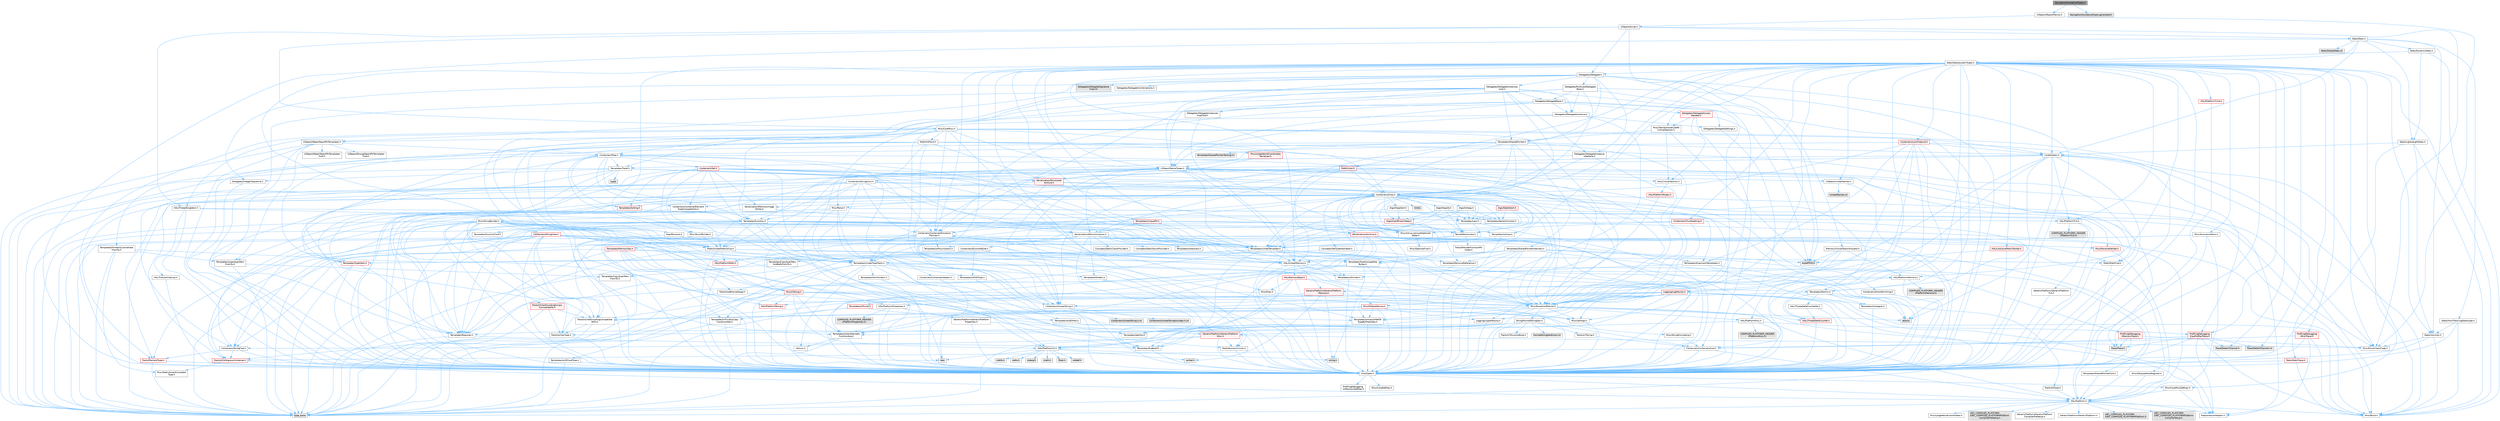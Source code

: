 digraph "NavigationAvoidanceTypes.h"
{
 // INTERACTIVE_SVG=YES
 // LATEX_PDF_SIZE
  bgcolor="transparent";
  edge [fontname=Helvetica,fontsize=10,labelfontname=Helvetica,labelfontsize=10];
  node [fontname=Helvetica,fontsize=10,shape=box,height=0.2,width=0.4];
  Node1 [id="Node000001",label="NavigationAvoidanceTypes.h",height=0.2,width=0.4,color="gray40", fillcolor="grey60", style="filled", fontcolor="black",tooltip=" "];
  Node1 -> Node2 [id="edge1_Node000001_Node000002",color="steelblue1",style="solid",tooltip=" "];
  Node2 [id="Node000002",label="UObject/ObjectMacros.h",height=0.2,width=0.4,color="grey40", fillcolor="white", style="filled",URL="$d8/d8d/ObjectMacros_8h.html",tooltip=" "];
  Node2 -> Node3 [id="edge2_Node000002_Node000003",color="steelblue1",style="solid",tooltip=" "];
  Node3 [id="Node000003",label="Misc/EnumClassFlags.h",height=0.2,width=0.4,color="grey40", fillcolor="white", style="filled",URL="$d8/de7/EnumClassFlags_8h.html",tooltip=" "];
  Node2 -> Node4 [id="edge3_Node000002_Node000004",color="steelblue1",style="solid",tooltip=" "];
  Node4 [id="Node000004",label="UObject/Script.h",height=0.2,width=0.4,color="grey40", fillcolor="white", style="filled",URL="$de/dc6/Script_8h.html",tooltip=" "];
  Node4 -> Node5 [id="edge4_Node000004_Node000005",color="steelblue1",style="solid",tooltip=" "];
  Node5 [id="Node000005",label="Delegates/Delegate.h",height=0.2,width=0.4,color="grey40", fillcolor="white", style="filled",URL="$d4/d80/Delegate_8h.html",tooltip=" "];
  Node5 -> Node6 [id="edge5_Node000005_Node000006",color="steelblue1",style="solid",tooltip=" "];
  Node6 [id="Node000006",label="CoreTypes.h",height=0.2,width=0.4,color="grey40", fillcolor="white", style="filled",URL="$dc/dec/CoreTypes_8h.html",tooltip=" "];
  Node6 -> Node7 [id="edge6_Node000006_Node000007",color="steelblue1",style="solid",tooltip=" "];
  Node7 [id="Node000007",label="HAL/Platform.h",height=0.2,width=0.4,color="grey40", fillcolor="white", style="filled",URL="$d9/dd0/Platform_8h.html",tooltip=" "];
  Node7 -> Node8 [id="edge7_Node000007_Node000008",color="steelblue1",style="solid",tooltip=" "];
  Node8 [id="Node000008",label="Misc/Build.h",height=0.2,width=0.4,color="grey40", fillcolor="white", style="filled",URL="$d3/dbb/Build_8h.html",tooltip=" "];
  Node7 -> Node9 [id="edge8_Node000007_Node000009",color="steelblue1",style="solid",tooltip=" "];
  Node9 [id="Node000009",label="Misc/LargeWorldCoordinates.h",height=0.2,width=0.4,color="grey40", fillcolor="white", style="filled",URL="$d2/dcb/LargeWorldCoordinates_8h.html",tooltip=" "];
  Node7 -> Node10 [id="edge9_Node000007_Node000010",color="steelblue1",style="solid",tooltip=" "];
  Node10 [id="Node000010",label="type_traits",height=0.2,width=0.4,color="grey60", fillcolor="#E0E0E0", style="filled",tooltip=" "];
  Node7 -> Node11 [id="edge10_Node000007_Node000011",color="steelblue1",style="solid",tooltip=" "];
  Node11 [id="Node000011",label="PreprocessorHelpers.h",height=0.2,width=0.4,color="grey40", fillcolor="white", style="filled",URL="$db/ddb/PreprocessorHelpers_8h.html",tooltip=" "];
  Node7 -> Node12 [id="edge11_Node000007_Node000012",color="steelblue1",style="solid",tooltip=" "];
  Node12 [id="Node000012",label="UBT_COMPILED_PLATFORM\l/UBT_COMPILED_PLATFORMPlatform\lCompilerPreSetup.h",height=0.2,width=0.4,color="grey60", fillcolor="#E0E0E0", style="filled",tooltip=" "];
  Node7 -> Node13 [id="edge12_Node000007_Node000013",color="steelblue1",style="solid",tooltip=" "];
  Node13 [id="Node000013",label="GenericPlatform/GenericPlatform\lCompilerPreSetup.h",height=0.2,width=0.4,color="grey40", fillcolor="white", style="filled",URL="$d9/dc8/GenericPlatformCompilerPreSetup_8h.html",tooltip=" "];
  Node7 -> Node14 [id="edge13_Node000007_Node000014",color="steelblue1",style="solid",tooltip=" "];
  Node14 [id="Node000014",label="GenericPlatform/GenericPlatform.h",height=0.2,width=0.4,color="grey40", fillcolor="white", style="filled",URL="$d6/d84/GenericPlatform_8h.html",tooltip=" "];
  Node7 -> Node15 [id="edge14_Node000007_Node000015",color="steelblue1",style="solid",tooltip=" "];
  Node15 [id="Node000015",label="UBT_COMPILED_PLATFORM\l/UBT_COMPILED_PLATFORMPlatform.h",height=0.2,width=0.4,color="grey60", fillcolor="#E0E0E0", style="filled",tooltip=" "];
  Node7 -> Node16 [id="edge15_Node000007_Node000016",color="steelblue1",style="solid",tooltip=" "];
  Node16 [id="Node000016",label="UBT_COMPILED_PLATFORM\l/UBT_COMPILED_PLATFORMPlatform\lCompilerSetup.h",height=0.2,width=0.4,color="grey60", fillcolor="#E0E0E0", style="filled",tooltip=" "];
  Node6 -> Node17 [id="edge16_Node000006_Node000017",color="steelblue1",style="solid",tooltip=" "];
  Node17 [id="Node000017",label="ProfilingDebugging\l/UMemoryDefines.h",height=0.2,width=0.4,color="grey40", fillcolor="white", style="filled",URL="$d2/da2/UMemoryDefines_8h.html",tooltip=" "];
  Node6 -> Node18 [id="edge17_Node000006_Node000018",color="steelblue1",style="solid",tooltip=" "];
  Node18 [id="Node000018",label="Misc/CoreMiscDefines.h",height=0.2,width=0.4,color="grey40", fillcolor="white", style="filled",URL="$da/d38/CoreMiscDefines_8h.html",tooltip=" "];
  Node18 -> Node7 [id="edge18_Node000018_Node000007",color="steelblue1",style="solid",tooltip=" "];
  Node18 -> Node11 [id="edge19_Node000018_Node000011",color="steelblue1",style="solid",tooltip=" "];
  Node6 -> Node19 [id="edge20_Node000006_Node000019",color="steelblue1",style="solid",tooltip=" "];
  Node19 [id="Node000019",label="Misc/CoreDefines.h",height=0.2,width=0.4,color="grey40", fillcolor="white", style="filled",URL="$d3/dd2/CoreDefines_8h.html",tooltip=" "];
  Node5 -> Node20 [id="edge21_Node000005_Node000020",color="steelblue1",style="solid",tooltip=" "];
  Node20 [id="Node000020",label="Misc/AssertionMacros.h",height=0.2,width=0.4,color="grey40", fillcolor="white", style="filled",URL="$d0/dfa/AssertionMacros_8h.html",tooltip=" "];
  Node20 -> Node6 [id="edge22_Node000020_Node000006",color="steelblue1",style="solid",tooltip=" "];
  Node20 -> Node7 [id="edge23_Node000020_Node000007",color="steelblue1",style="solid",tooltip=" "];
  Node20 -> Node21 [id="edge24_Node000020_Node000021",color="steelblue1",style="solid",tooltip=" "];
  Node21 [id="Node000021",label="HAL/PlatformMisc.h",height=0.2,width=0.4,color="grey40", fillcolor="white", style="filled",URL="$d0/df5/PlatformMisc_8h.html",tooltip=" "];
  Node21 -> Node6 [id="edge25_Node000021_Node000006",color="steelblue1",style="solid",tooltip=" "];
  Node21 -> Node22 [id="edge26_Node000021_Node000022",color="steelblue1",style="solid",tooltip=" "];
  Node22 [id="Node000022",label="GenericPlatform/GenericPlatform\lMisc.h",height=0.2,width=0.4,color="red", fillcolor="#FFF0F0", style="filled",URL="$db/d9a/GenericPlatformMisc_8h.html",tooltip=" "];
  Node22 -> Node23 [id="edge27_Node000022_Node000023",color="steelblue1",style="solid",tooltip=" "];
  Node23 [id="Node000023",label="Containers/StringFwd.h",height=0.2,width=0.4,color="grey40", fillcolor="white", style="filled",URL="$df/d37/StringFwd_8h.html",tooltip=" "];
  Node23 -> Node6 [id="edge28_Node000023_Node000006",color="steelblue1",style="solid",tooltip=" "];
  Node23 -> Node24 [id="edge29_Node000023_Node000024",color="steelblue1",style="solid",tooltip=" "];
  Node24 [id="Node000024",label="Traits/ElementType.h",height=0.2,width=0.4,color="red", fillcolor="#FFF0F0", style="filled",URL="$d5/d4f/ElementType_8h.html",tooltip=" "];
  Node24 -> Node7 [id="edge30_Node000024_Node000007",color="steelblue1",style="solid",tooltip=" "];
  Node24 -> Node10 [id="edge31_Node000024_Node000010",color="steelblue1",style="solid",tooltip=" "];
  Node23 -> Node26 [id="edge32_Node000023_Node000026",color="steelblue1",style="solid",tooltip=" "];
  Node26 [id="Node000026",label="Traits/IsContiguousContainer.h",height=0.2,width=0.4,color="red", fillcolor="#FFF0F0", style="filled",URL="$d5/d3c/IsContiguousContainer_8h.html",tooltip=" "];
  Node26 -> Node6 [id="edge33_Node000026_Node000006",color="steelblue1",style="solid",tooltip=" "];
  Node26 -> Node27 [id="edge34_Node000026_Node000027",color="steelblue1",style="solid",tooltip=" "];
  Node27 [id="Node000027",label="Misc/StaticAssertComplete\lType.h",height=0.2,width=0.4,color="grey40", fillcolor="white", style="filled",URL="$d5/d4e/StaticAssertCompleteType_8h.html",tooltip=" "];
  Node22 -> Node6 [id="edge35_Node000022_Node000006",color="steelblue1",style="solid",tooltip=" "];
  Node22 -> Node33 [id="edge36_Node000022_Node000033",color="steelblue1",style="solid",tooltip=" "];
  Node33 [id="Node000033",label="HAL/PlatformCrt.h",height=0.2,width=0.4,color="grey40", fillcolor="white", style="filled",URL="$d8/d75/PlatformCrt_8h.html",tooltip=" "];
  Node33 -> Node34 [id="edge37_Node000033_Node000034",color="steelblue1",style="solid",tooltip=" "];
  Node34 [id="Node000034",label="new",height=0.2,width=0.4,color="grey60", fillcolor="#E0E0E0", style="filled",tooltip=" "];
  Node33 -> Node35 [id="edge38_Node000033_Node000035",color="steelblue1",style="solid",tooltip=" "];
  Node35 [id="Node000035",label="wchar.h",height=0.2,width=0.4,color="grey60", fillcolor="#E0E0E0", style="filled",tooltip=" "];
  Node33 -> Node36 [id="edge39_Node000033_Node000036",color="steelblue1",style="solid",tooltip=" "];
  Node36 [id="Node000036",label="stddef.h",height=0.2,width=0.4,color="grey60", fillcolor="#E0E0E0", style="filled",tooltip=" "];
  Node33 -> Node37 [id="edge40_Node000033_Node000037",color="steelblue1",style="solid",tooltip=" "];
  Node37 [id="Node000037",label="stdlib.h",height=0.2,width=0.4,color="grey60", fillcolor="#E0E0E0", style="filled",tooltip=" "];
  Node33 -> Node38 [id="edge41_Node000033_Node000038",color="steelblue1",style="solid",tooltip=" "];
  Node38 [id="Node000038",label="stdio.h",height=0.2,width=0.4,color="grey60", fillcolor="#E0E0E0", style="filled",tooltip=" "];
  Node33 -> Node39 [id="edge42_Node000033_Node000039",color="steelblue1",style="solid",tooltip=" "];
  Node39 [id="Node000039",label="stdarg.h",height=0.2,width=0.4,color="grey60", fillcolor="#E0E0E0", style="filled",tooltip=" "];
  Node33 -> Node40 [id="edge43_Node000033_Node000040",color="steelblue1",style="solid",tooltip=" "];
  Node40 [id="Node000040",label="math.h",height=0.2,width=0.4,color="grey60", fillcolor="#E0E0E0", style="filled",tooltip=" "];
  Node33 -> Node41 [id="edge44_Node000033_Node000041",color="steelblue1",style="solid",tooltip=" "];
  Node41 [id="Node000041",label="float.h",height=0.2,width=0.4,color="grey60", fillcolor="#E0E0E0", style="filled",tooltip=" "];
  Node33 -> Node42 [id="edge45_Node000033_Node000042",color="steelblue1",style="solid",tooltip=" "];
  Node42 [id="Node000042",label="string.h",height=0.2,width=0.4,color="grey60", fillcolor="#E0E0E0", style="filled",tooltip=" "];
  Node22 -> Node43 [id="edge46_Node000022_Node000043",color="steelblue1",style="solid",tooltip=" "];
  Node43 [id="Node000043",label="Math/NumericLimits.h",height=0.2,width=0.4,color="grey40", fillcolor="white", style="filled",URL="$df/d1b/NumericLimits_8h.html",tooltip=" "];
  Node43 -> Node6 [id="edge47_Node000043_Node000006",color="steelblue1",style="solid",tooltip=" "];
  Node22 -> Node3 [id="edge48_Node000022_Node000003",color="steelblue1",style="solid",tooltip=" "];
  Node21 -> Node47 [id="edge49_Node000021_Node000047",color="steelblue1",style="solid",tooltip=" "];
  Node47 [id="Node000047",label="COMPILED_PLATFORM_HEADER\l(PlatformMisc.h)",height=0.2,width=0.4,color="grey60", fillcolor="#E0E0E0", style="filled",tooltip=" "];
  Node21 -> Node48 [id="edge50_Node000021_Node000048",color="steelblue1",style="solid",tooltip=" "];
  Node48 [id="Node000048",label="ProfilingDebugging\l/CpuProfilerTrace.h",height=0.2,width=0.4,color="red", fillcolor="#FFF0F0", style="filled",URL="$da/dcb/CpuProfilerTrace_8h.html",tooltip=" "];
  Node48 -> Node6 [id="edge51_Node000048_Node000006",color="steelblue1",style="solid",tooltip=" "];
  Node48 -> Node29 [id="edge52_Node000048_Node000029",color="steelblue1",style="solid",tooltip=" "];
  Node29 [id="Node000029",label="Containers/ContainersFwd.h",height=0.2,width=0.4,color="grey40", fillcolor="white", style="filled",URL="$d4/d0a/ContainersFwd_8h.html",tooltip=" "];
  Node29 -> Node7 [id="edge53_Node000029_Node000007",color="steelblue1",style="solid",tooltip=" "];
  Node29 -> Node6 [id="edge54_Node000029_Node000006",color="steelblue1",style="solid",tooltip=" "];
  Node29 -> Node26 [id="edge55_Node000029_Node000026",color="steelblue1",style="solid",tooltip=" "];
  Node48 -> Node11 [id="edge56_Node000048_Node000011",color="steelblue1",style="solid",tooltip=" "];
  Node48 -> Node8 [id="edge57_Node000048_Node000008",color="steelblue1",style="solid",tooltip=" "];
  Node48 -> Node53 [id="edge58_Node000048_Node000053",color="steelblue1",style="solid",tooltip=" "];
  Node53 [id="Node000053",label="Trace/Detail/Channel.h",height=0.2,width=0.4,color="grey60", fillcolor="#E0E0E0", style="filled",tooltip=" "];
  Node48 -> Node54 [id="edge59_Node000048_Node000054",color="steelblue1",style="solid",tooltip=" "];
  Node54 [id="Node000054",label="Trace/Detail/Channel.inl",height=0.2,width=0.4,color="grey60", fillcolor="#E0E0E0", style="filled",tooltip=" "];
  Node48 -> Node55 [id="edge60_Node000048_Node000055",color="steelblue1",style="solid",tooltip=" "];
  Node55 [id="Node000055",label="Trace/Trace.h",height=0.2,width=0.4,color="grey60", fillcolor="#E0E0E0", style="filled",tooltip=" "];
  Node20 -> Node11 [id="edge61_Node000020_Node000011",color="steelblue1",style="solid",tooltip=" "];
  Node20 -> Node56 [id="edge62_Node000020_Node000056",color="steelblue1",style="solid",tooltip=" "];
  Node56 [id="Node000056",label="Templates/EnableIf.h",height=0.2,width=0.4,color="grey40", fillcolor="white", style="filled",URL="$d7/d60/EnableIf_8h.html",tooltip=" "];
  Node56 -> Node6 [id="edge63_Node000056_Node000006",color="steelblue1",style="solid",tooltip=" "];
  Node20 -> Node57 [id="edge64_Node000020_Node000057",color="steelblue1",style="solid",tooltip=" "];
  Node57 [id="Node000057",label="Templates/IsArrayOrRefOf\lTypeByPredicate.h",height=0.2,width=0.4,color="grey40", fillcolor="white", style="filled",URL="$d6/da1/IsArrayOrRefOfTypeByPredicate_8h.html",tooltip=" "];
  Node57 -> Node6 [id="edge65_Node000057_Node000006",color="steelblue1",style="solid",tooltip=" "];
  Node20 -> Node58 [id="edge66_Node000020_Node000058",color="steelblue1",style="solid",tooltip=" "];
  Node58 [id="Node000058",label="Templates/IsValidVariadic\lFunctionArg.h",height=0.2,width=0.4,color="grey40", fillcolor="white", style="filled",URL="$d0/dc8/IsValidVariadicFunctionArg_8h.html",tooltip=" "];
  Node58 -> Node6 [id="edge67_Node000058_Node000006",color="steelblue1",style="solid",tooltip=" "];
  Node58 -> Node59 [id="edge68_Node000058_Node000059",color="steelblue1",style="solid",tooltip=" "];
  Node59 [id="Node000059",label="IsEnum.h",height=0.2,width=0.4,color="grey40", fillcolor="white", style="filled",URL="$d4/de5/IsEnum_8h.html",tooltip=" "];
  Node58 -> Node10 [id="edge69_Node000058_Node000010",color="steelblue1",style="solid",tooltip=" "];
  Node20 -> Node60 [id="edge70_Node000020_Node000060",color="steelblue1",style="solid",tooltip=" "];
  Node60 [id="Node000060",label="Traits/IsCharEncodingCompatible\lWith.h",height=0.2,width=0.4,color="grey40", fillcolor="white", style="filled",URL="$df/dd1/IsCharEncodingCompatibleWith_8h.html",tooltip=" "];
  Node60 -> Node10 [id="edge71_Node000060_Node000010",color="steelblue1",style="solid",tooltip=" "];
  Node60 -> Node61 [id="edge72_Node000060_Node000061",color="steelblue1",style="solid",tooltip=" "];
  Node61 [id="Node000061",label="Traits/IsCharType.h",height=0.2,width=0.4,color="grey40", fillcolor="white", style="filled",URL="$db/d51/IsCharType_8h.html",tooltip=" "];
  Node61 -> Node6 [id="edge73_Node000061_Node000006",color="steelblue1",style="solid",tooltip=" "];
  Node20 -> Node62 [id="edge74_Node000020_Node000062",color="steelblue1",style="solid",tooltip=" "];
  Node62 [id="Node000062",label="Misc/VarArgs.h",height=0.2,width=0.4,color="grey40", fillcolor="white", style="filled",URL="$d5/d6f/VarArgs_8h.html",tooltip=" "];
  Node62 -> Node6 [id="edge75_Node000062_Node000006",color="steelblue1",style="solid",tooltip=" "];
  Node20 -> Node63 [id="edge76_Node000020_Node000063",color="steelblue1",style="solid",tooltip=" "];
  Node63 [id="Node000063",label="String/FormatStringSan.h",height=0.2,width=0.4,color="grey40", fillcolor="white", style="filled",URL="$d3/d8b/FormatStringSan_8h.html",tooltip=" "];
  Node63 -> Node10 [id="edge77_Node000063_Node000010",color="steelblue1",style="solid",tooltip=" "];
  Node63 -> Node6 [id="edge78_Node000063_Node000006",color="steelblue1",style="solid",tooltip=" "];
  Node63 -> Node64 [id="edge79_Node000063_Node000064",color="steelblue1",style="solid",tooltip=" "];
  Node64 [id="Node000064",label="Templates/Requires.h",height=0.2,width=0.4,color="grey40", fillcolor="white", style="filled",URL="$dc/d96/Requires_8h.html",tooltip=" "];
  Node64 -> Node56 [id="edge80_Node000064_Node000056",color="steelblue1",style="solid",tooltip=" "];
  Node64 -> Node10 [id="edge81_Node000064_Node000010",color="steelblue1",style="solid",tooltip=" "];
  Node63 -> Node65 [id="edge82_Node000063_Node000065",color="steelblue1",style="solid",tooltip=" "];
  Node65 [id="Node000065",label="Templates/Identity.h",height=0.2,width=0.4,color="grey40", fillcolor="white", style="filled",URL="$d0/dd5/Identity_8h.html",tooltip=" "];
  Node63 -> Node58 [id="edge83_Node000063_Node000058",color="steelblue1",style="solid",tooltip=" "];
  Node63 -> Node61 [id="edge84_Node000063_Node000061",color="steelblue1",style="solid",tooltip=" "];
  Node63 -> Node66 [id="edge85_Node000063_Node000066",color="steelblue1",style="solid",tooltip=" "];
  Node66 [id="Node000066",label="Traits/IsTEnumAsByte.h",height=0.2,width=0.4,color="grey40", fillcolor="white", style="filled",URL="$d1/de6/IsTEnumAsByte_8h.html",tooltip=" "];
  Node63 -> Node67 [id="edge86_Node000063_Node000067",color="steelblue1",style="solid",tooltip=" "];
  Node67 [id="Node000067",label="Traits/IsTString.h",height=0.2,width=0.4,color="grey40", fillcolor="white", style="filled",URL="$d0/df8/IsTString_8h.html",tooltip=" "];
  Node67 -> Node29 [id="edge87_Node000067_Node000029",color="steelblue1",style="solid",tooltip=" "];
  Node63 -> Node29 [id="edge88_Node000063_Node000029",color="steelblue1",style="solid",tooltip=" "];
  Node63 -> Node68 [id="edge89_Node000063_Node000068",color="steelblue1",style="solid",tooltip=" "];
  Node68 [id="Node000068",label="FormatStringSanErrors.inl",height=0.2,width=0.4,color="grey60", fillcolor="#E0E0E0", style="filled",tooltip=" "];
  Node20 -> Node69 [id="edge90_Node000020_Node000069",color="steelblue1",style="solid",tooltip=" "];
  Node69 [id="Node000069",label="atomic",height=0.2,width=0.4,color="grey60", fillcolor="#E0E0E0", style="filled",tooltip=" "];
  Node5 -> Node70 [id="edge91_Node000005_Node000070",color="steelblue1",style="solid",tooltip=" "];
  Node70 [id="Node000070",label="UObject/NameTypes.h",height=0.2,width=0.4,color="grey40", fillcolor="white", style="filled",URL="$d6/d35/NameTypes_8h.html",tooltip=" "];
  Node70 -> Node6 [id="edge92_Node000070_Node000006",color="steelblue1",style="solid",tooltip=" "];
  Node70 -> Node20 [id="edge93_Node000070_Node000020",color="steelblue1",style="solid",tooltip=" "];
  Node70 -> Node71 [id="edge94_Node000070_Node000071",color="steelblue1",style="solid",tooltip=" "];
  Node71 [id="Node000071",label="HAL/UnrealMemory.h",height=0.2,width=0.4,color="grey40", fillcolor="white", style="filled",URL="$d9/d96/UnrealMemory_8h.html",tooltip=" "];
  Node71 -> Node6 [id="edge95_Node000071_Node000006",color="steelblue1",style="solid",tooltip=" "];
  Node71 -> Node72 [id="edge96_Node000071_Node000072",color="steelblue1",style="solid",tooltip=" "];
  Node72 [id="Node000072",label="GenericPlatform/GenericPlatform\lMemory.h",height=0.2,width=0.4,color="red", fillcolor="#FFF0F0", style="filled",URL="$dd/d22/GenericPlatformMemory_8h.html",tooltip=" "];
  Node72 -> Node6 [id="edge97_Node000072_Node000006",color="steelblue1",style="solid",tooltip=" "];
  Node72 -> Node73 [id="edge98_Node000072_Node000073",color="steelblue1",style="solid",tooltip=" "];
  Node73 [id="Node000073",label="HAL/PlatformString.h",height=0.2,width=0.4,color="red", fillcolor="#FFF0F0", style="filled",URL="$db/db5/PlatformString_8h.html",tooltip=" "];
  Node73 -> Node6 [id="edge99_Node000073_Node000006",color="steelblue1",style="solid",tooltip=" "];
  Node72 -> Node42 [id="edge100_Node000072_Node000042",color="steelblue1",style="solid",tooltip=" "];
  Node72 -> Node35 [id="edge101_Node000072_Node000035",color="steelblue1",style="solid",tooltip=" "];
  Node71 -> Node75 [id="edge102_Node000071_Node000075",color="steelblue1",style="solid",tooltip=" "];
  Node75 [id="Node000075",label="HAL/MemoryBase.h",height=0.2,width=0.4,color="red", fillcolor="#FFF0F0", style="filled",URL="$d6/d9f/MemoryBase_8h.html",tooltip=" "];
  Node75 -> Node6 [id="edge103_Node000075_Node000006",color="steelblue1",style="solid",tooltip=" "];
  Node75 -> Node33 [id="edge104_Node000075_Node000033",color="steelblue1",style="solid",tooltip=" "];
  Node75 -> Node76 [id="edge105_Node000075_Node000076",color="steelblue1",style="solid",tooltip=" "];
  Node76 [id="Node000076",label="Misc/Exec.h",height=0.2,width=0.4,color="grey40", fillcolor="white", style="filled",URL="$de/ddb/Exec_8h.html",tooltip=" "];
  Node76 -> Node6 [id="edge106_Node000076_Node000006",color="steelblue1",style="solid",tooltip=" "];
  Node76 -> Node20 [id="edge107_Node000076_Node000020",color="steelblue1",style="solid",tooltip=" "];
  Node75 -> Node77 [id="edge108_Node000075_Node000077",color="steelblue1",style="solid",tooltip=" "];
  Node77 [id="Node000077",label="Misc/OutputDevice.h",height=0.2,width=0.4,color="red", fillcolor="#FFF0F0", style="filled",URL="$d7/d32/OutputDevice_8h.html",tooltip=" "];
  Node77 -> Node6 [id="edge109_Node000077_Node000006",color="steelblue1",style="solid",tooltip=" "];
  Node77 -> Node78 [id="edge110_Node000077_Node000078",color="steelblue1",style="solid",tooltip=" "];
  Node78 [id="Node000078",label="Logging/LogVerbosity.h",height=0.2,width=0.4,color="grey40", fillcolor="white", style="filled",URL="$d2/d8f/LogVerbosity_8h.html",tooltip=" "];
  Node78 -> Node6 [id="edge111_Node000078_Node000006",color="steelblue1",style="solid",tooltip=" "];
  Node77 -> Node62 [id="edge112_Node000077_Node000062",color="steelblue1",style="solid",tooltip=" "];
  Node77 -> Node57 [id="edge113_Node000077_Node000057",color="steelblue1",style="solid",tooltip=" "];
  Node77 -> Node58 [id="edge114_Node000077_Node000058",color="steelblue1",style="solid",tooltip=" "];
  Node77 -> Node60 [id="edge115_Node000077_Node000060",color="steelblue1",style="solid",tooltip=" "];
  Node75 -> Node79 [id="edge116_Node000075_Node000079",color="steelblue1",style="solid",tooltip=" "];
  Node79 [id="Node000079",label="Templates/Atomic.h",height=0.2,width=0.4,color="grey40", fillcolor="white", style="filled",URL="$d3/d91/Atomic_8h.html",tooltip=" "];
  Node79 -> Node80 [id="edge117_Node000079_Node000080",color="steelblue1",style="solid",tooltip=" "];
  Node80 [id="Node000080",label="HAL/ThreadSafeCounter.h",height=0.2,width=0.4,color="red", fillcolor="#FFF0F0", style="filled",URL="$dc/dc9/ThreadSafeCounter_8h.html",tooltip=" "];
  Node80 -> Node6 [id="edge118_Node000080_Node000006",color="steelblue1",style="solid",tooltip=" "];
  Node79 -> Node81 [id="edge119_Node000079_Node000081",color="steelblue1",style="solid",tooltip=" "];
  Node81 [id="Node000081",label="HAL/ThreadSafeCounter64.h",height=0.2,width=0.4,color="grey40", fillcolor="white", style="filled",URL="$d0/d12/ThreadSafeCounter64_8h.html",tooltip=" "];
  Node81 -> Node6 [id="edge120_Node000081_Node000006",color="steelblue1",style="solid",tooltip=" "];
  Node81 -> Node80 [id="edge121_Node000081_Node000080",color="steelblue1",style="solid",tooltip=" "];
  Node79 -> Node82 [id="edge122_Node000079_Node000082",color="steelblue1",style="solid",tooltip=" "];
  Node82 [id="Node000082",label="Templates/IsIntegral.h",height=0.2,width=0.4,color="grey40", fillcolor="white", style="filled",URL="$da/d64/IsIntegral_8h.html",tooltip=" "];
  Node82 -> Node6 [id="edge123_Node000082_Node000006",color="steelblue1",style="solid",tooltip=" "];
  Node79 -> Node83 [id="edge124_Node000079_Node000083",color="steelblue1",style="solid",tooltip=" "];
  Node83 [id="Node000083",label="Templates/IsTrivial.h",height=0.2,width=0.4,color="red", fillcolor="#FFF0F0", style="filled",URL="$da/d4c/IsTrivial_8h.html",tooltip=" "];
  Node83 -> Node84 [id="edge125_Node000083_Node000084",color="steelblue1",style="solid",tooltip=" "];
  Node84 [id="Node000084",label="Templates/AndOrNot.h",height=0.2,width=0.4,color="grey40", fillcolor="white", style="filled",URL="$db/d0a/AndOrNot_8h.html",tooltip=" "];
  Node84 -> Node6 [id="edge126_Node000084_Node000006",color="steelblue1",style="solid",tooltip=" "];
  Node83 -> Node85 [id="edge127_Node000083_Node000085",color="steelblue1",style="solid",tooltip=" "];
  Node85 [id="Node000085",label="Templates/IsTriviallyCopy\lConstructible.h",height=0.2,width=0.4,color="grey40", fillcolor="white", style="filled",URL="$d3/d78/IsTriviallyCopyConstructible_8h.html",tooltip=" "];
  Node85 -> Node6 [id="edge128_Node000085_Node000006",color="steelblue1",style="solid",tooltip=" "];
  Node85 -> Node10 [id="edge129_Node000085_Node000010",color="steelblue1",style="solid",tooltip=" "];
  Node83 -> Node10 [id="edge130_Node000083_Node000010",color="steelblue1",style="solid",tooltip=" "];
  Node79 -> Node87 [id="edge131_Node000079_Node000087",color="steelblue1",style="solid",tooltip=" "];
  Node87 [id="Node000087",label="Traits/IntType.h",height=0.2,width=0.4,color="grey40", fillcolor="white", style="filled",URL="$d7/deb/IntType_8h.html",tooltip=" "];
  Node87 -> Node7 [id="edge132_Node000087_Node000007",color="steelblue1",style="solid",tooltip=" "];
  Node79 -> Node69 [id="edge133_Node000079_Node000069",color="steelblue1",style="solid",tooltip=" "];
  Node71 -> Node88 [id="edge134_Node000071_Node000088",color="steelblue1",style="solid",tooltip=" "];
  Node88 [id="Node000088",label="HAL/PlatformMemory.h",height=0.2,width=0.4,color="grey40", fillcolor="white", style="filled",URL="$de/d68/PlatformMemory_8h.html",tooltip=" "];
  Node88 -> Node6 [id="edge135_Node000088_Node000006",color="steelblue1",style="solid",tooltip=" "];
  Node88 -> Node72 [id="edge136_Node000088_Node000072",color="steelblue1",style="solid",tooltip=" "];
  Node88 -> Node89 [id="edge137_Node000088_Node000089",color="steelblue1",style="solid",tooltip=" "];
  Node89 [id="Node000089",label="COMPILED_PLATFORM_HEADER\l(PlatformMemory.h)",height=0.2,width=0.4,color="grey60", fillcolor="#E0E0E0", style="filled",tooltip=" "];
  Node71 -> Node90 [id="edge138_Node000071_Node000090",color="steelblue1",style="solid",tooltip=" "];
  Node90 [id="Node000090",label="ProfilingDebugging\l/MemoryTrace.h",height=0.2,width=0.4,color="red", fillcolor="#FFF0F0", style="filled",URL="$da/dd7/MemoryTrace_8h.html",tooltip=" "];
  Node90 -> Node7 [id="edge139_Node000090_Node000007",color="steelblue1",style="solid",tooltip=" "];
  Node90 -> Node3 [id="edge140_Node000090_Node000003",color="steelblue1",style="solid",tooltip=" "];
  Node90 -> Node55 [id="edge141_Node000090_Node000055",color="steelblue1",style="solid",tooltip=" "];
  Node71 -> Node91 [id="edge142_Node000071_Node000091",color="steelblue1",style="solid",tooltip=" "];
  Node91 [id="Node000091",label="Templates/IsPointer.h",height=0.2,width=0.4,color="grey40", fillcolor="white", style="filled",URL="$d7/d05/IsPointer_8h.html",tooltip=" "];
  Node91 -> Node6 [id="edge143_Node000091_Node000006",color="steelblue1",style="solid",tooltip=" "];
  Node70 -> Node92 [id="edge144_Node000070_Node000092",color="steelblue1",style="solid",tooltip=" "];
  Node92 [id="Node000092",label="Templates/UnrealTypeTraits.h",height=0.2,width=0.4,color="grey40", fillcolor="white", style="filled",URL="$d2/d2d/UnrealTypeTraits_8h.html",tooltip=" "];
  Node92 -> Node6 [id="edge145_Node000092_Node000006",color="steelblue1",style="solid",tooltip=" "];
  Node92 -> Node91 [id="edge146_Node000092_Node000091",color="steelblue1",style="solid",tooltip=" "];
  Node92 -> Node20 [id="edge147_Node000092_Node000020",color="steelblue1",style="solid",tooltip=" "];
  Node92 -> Node84 [id="edge148_Node000092_Node000084",color="steelblue1",style="solid",tooltip=" "];
  Node92 -> Node56 [id="edge149_Node000092_Node000056",color="steelblue1",style="solid",tooltip=" "];
  Node92 -> Node93 [id="edge150_Node000092_Node000093",color="steelblue1",style="solid",tooltip=" "];
  Node93 [id="Node000093",label="Templates/IsArithmetic.h",height=0.2,width=0.4,color="grey40", fillcolor="white", style="filled",URL="$d2/d5d/IsArithmetic_8h.html",tooltip=" "];
  Node93 -> Node6 [id="edge151_Node000093_Node000006",color="steelblue1",style="solid",tooltip=" "];
  Node92 -> Node59 [id="edge152_Node000092_Node000059",color="steelblue1",style="solid",tooltip=" "];
  Node92 -> Node94 [id="edge153_Node000092_Node000094",color="steelblue1",style="solid",tooltip=" "];
  Node94 [id="Node000094",label="Templates/Models.h",height=0.2,width=0.4,color="grey40", fillcolor="white", style="filled",URL="$d3/d0c/Models_8h.html",tooltip=" "];
  Node94 -> Node65 [id="edge154_Node000094_Node000065",color="steelblue1",style="solid",tooltip=" "];
  Node92 -> Node95 [id="edge155_Node000092_Node000095",color="steelblue1",style="solid",tooltip=" "];
  Node95 [id="Node000095",label="Templates/IsPODType.h",height=0.2,width=0.4,color="grey40", fillcolor="white", style="filled",URL="$d7/db1/IsPODType_8h.html",tooltip=" "];
  Node95 -> Node6 [id="edge156_Node000095_Node000006",color="steelblue1",style="solid",tooltip=" "];
  Node92 -> Node96 [id="edge157_Node000092_Node000096",color="steelblue1",style="solid",tooltip=" "];
  Node96 [id="Node000096",label="Templates/IsUECoreType.h",height=0.2,width=0.4,color="grey40", fillcolor="white", style="filled",URL="$d1/db8/IsUECoreType_8h.html",tooltip=" "];
  Node96 -> Node6 [id="edge158_Node000096_Node000006",color="steelblue1",style="solid",tooltip=" "];
  Node96 -> Node10 [id="edge159_Node000096_Node000010",color="steelblue1",style="solid",tooltip=" "];
  Node92 -> Node85 [id="edge160_Node000092_Node000085",color="steelblue1",style="solid",tooltip=" "];
  Node70 -> Node97 [id="edge161_Node000070_Node000097",color="steelblue1",style="solid",tooltip=" "];
  Node97 [id="Node000097",label="Templates/UnrealTemplate.h",height=0.2,width=0.4,color="grey40", fillcolor="white", style="filled",URL="$d4/d24/UnrealTemplate_8h.html",tooltip=" "];
  Node97 -> Node6 [id="edge162_Node000097_Node000006",color="steelblue1",style="solid",tooltip=" "];
  Node97 -> Node91 [id="edge163_Node000097_Node000091",color="steelblue1",style="solid",tooltip=" "];
  Node97 -> Node71 [id="edge164_Node000097_Node000071",color="steelblue1",style="solid",tooltip=" "];
  Node97 -> Node98 [id="edge165_Node000097_Node000098",color="steelblue1",style="solid",tooltip=" "];
  Node98 [id="Node000098",label="Templates/CopyQualifiers\lAndRefsFromTo.h",height=0.2,width=0.4,color="grey40", fillcolor="white", style="filled",URL="$d3/db3/CopyQualifiersAndRefsFromTo_8h.html",tooltip=" "];
  Node98 -> Node99 [id="edge166_Node000098_Node000099",color="steelblue1",style="solid",tooltip=" "];
  Node99 [id="Node000099",label="Templates/CopyQualifiers\lFromTo.h",height=0.2,width=0.4,color="grey40", fillcolor="white", style="filled",URL="$d5/db4/CopyQualifiersFromTo_8h.html",tooltip=" "];
  Node97 -> Node92 [id="edge167_Node000097_Node000092",color="steelblue1",style="solid",tooltip=" "];
  Node97 -> Node100 [id="edge168_Node000097_Node000100",color="steelblue1",style="solid",tooltip=" "];
  Node100 [id="Node000100",label="Templates/RemoveReference.h",height=0.2,width=0.4,color="grey40", fillcolor="white", style="filled",URL="$da/dbe/RemoveReference_8h.html",tooltip=" "];
  Node100 -> Node6 [id="edge169_Node000100_Node000006",color="steelblue1",style="solid",tooltip=" "];
  Node97 -> Node64 [id="edge170_Node000097_Node000064",color="steelblue1",style="solid",tooltip=" "];
  Node97 -> Node101 [id="edge171_Node000097_Node000101",color="steelblue1",style="solid",tooltip=" "];
  Node101 [id="Node000101",label="Templates/TypeCompatible\lBytes.h",height=0.2,width=0.4,color="grey40", fillcolor="white", style="filled",URL="$df/d0a/TypeCompatibleBytes_8h.html",tooltip=" "];
  Node101 -> Node6 [id="edge172_Node000101_Node000006",color="steelblue1",style="solid",tooltip=" "];
  Node101 -> Node42 [id="edge173_Node000101_Node000042",color="steelblue1",style="solid",tooltip=" "];
  Node101 -> Node34 [id="edge174_Node000101_Node000034",color="steelblue1",style="solid",tooltip=" "];
  Node101 -> Node10 [id="edge175_Node000101_Node000010",color="steelblue1",style="solid",tooltip=" "];
  Node97 -> Node65 [id="edge176_Node000097_Node000065",color="steelblue1",style="solid",tooltip=" "];
  Node97 -> Node26 [id="edge177_Node000097_Node000026",color="steelblue1",style="solid",tooltip=" "];
  Node97 -> Node102 [id="edge178_Node000097_Node000102",color="steelblue1",style="solid",tooltip=" "];
  Node102 [id="Node000102",label="Traits/UseBitwiseSwap.h",height=0.2,width=0.4,color="grey40", fillcolor="white", style="filled",URL="$db/df3/UseBitwiseSwap_8h.html",tooltip=" "];
  Node102 -> Node6 [id="edge179_Node000102_Node000006",color="steelblue1",style="solid",tooltip=" "];
  Node102 -> Node10 [id="edge180_Node000102_Node000010",color="steelblue1",style="solid",tooltip=" "];
  Node97 -> Node10 [id="edge181_Node000097_Node000010",color="steelblue1",style="solid",tooltip=" "];
  Node70 -> Node103 [id="edge182_Node000070_Node000103",color="steelblue1",style="solid",tooltip=" "];
  Node103 [id="Node000103",label="Containers/UnrealString.h",height=0.2,width=0.4,color="grey40", fillcolor="white", style="filled",URL="$d5/dba/UnrealString_8h.html",tooltip=" "];
  Node103 -> Node104 [id="edge183_Node000103_Node000104",color="steelblue1",style="solid",tooltip=" "];
  Node104 [id="Node000104",label="Containers/UnrealStringIncludes.h.inl",height=0.2,width=0.4,color="grey60", fillcolor="#E0E0E0", style="filled",tooltip=" "];
  Node103 -> Node105 [id="edge184_Node000103_Node000105",color="steelblue1",style="solid",tooltip=" "];
  Node105 [id="Node000105",label="Containers/UnrealString.h.inl",height=0.2,width=0.4,color="grey60", fillcolor="#E0E0E0", style="filled",tooltip=" "];
  Node103 -> Node106 [id="edge185_Node000103_Node000106",color="steelblue1",style="solid",tooltip=" "];
  Node106 [id="Node000106",label="Misc/StringFormatArg.h",height=0.2,width=0.4,color="grey40", fillcolor="white", style="filled",URL="$d2/d16/StringFormatArg_8h.html",tooltip=" "];
  Node106 -> Node29 [id="edge186_Node000106_Node000029",color="steelblue1",style="solid",tooltip=" "];
  Node70 -> Node107 [id="edge187_Node000070_Node000107",color="steelblue1",style="solid",tooltip=" "];
  Node107 [id="Node000107",label="HAL/CriticalSection.h",height=0.2,width=0.4,color="grey40", fillcolor="white", style="filled",URL="$d6/d90/CriticalSection_8h.html",tooltip=" "];
  Node107 -> Node108 [id="edge188_Node000107_Node000108",color="steelblue1",style="solid",tooltip=" "];
  Node108 [id="Node000108",label="HAL/PlatformMutex.h",height=0.2,width=0.4,color="red", fillcolor="#FFF0F0", style="filled",URL="$d9/d0b/PlatformMutex_8h.html",tooltip=" "];
  Node108 -> Node6 [id="edge189_Node000108_Node000006",color="steelblue1",style="solid",tooltip=" "];
  Node70 -> Node110 [id="edge190_Node000070_Node000110",color="steelblue1",style="solid",tooltip=" "];
  Node110 [id="Node000110",label="Containers/StringConv.h",height=0.2,width=0.4,color="grey40", fillcolor="white", style="filled",URL="$d3/ddf/StringConv_8h.html",tooltip=" "];
  Node110 -> Node6 [id="edge191_Node000110_Node000006",color="steelblue1",style="solid",tooltip=" "];
  Node110 -> Node20 [id="edge192_Node000110_Node000020",color="steelblue1",style="solid",tooltip=" "];
  Node110 -> Node111 [id="edge193_Node000110_Node000111",color="steelblue1",style="solid",tooltip=" "];
  Node111 [id="Node000111",label="Containers/ContainerAllocation\lPolicies.h",height=0.2,width=0.4,color="grey40", fillcolor="white", style="filled",URL="$d7/dff/ContainerAllocationPolicies_8h.html",tooltip=" "];
  Node111 -> Node6 [id="edge194_Node000111_Node000006",color="steelblue1",style="solid",tooltip=" "];
  Node111 -> Node112 [id="edge195_Node000111_Node000112",color="steelblue1",style="solid",tooltip=" "];
  Node112 [id="Node000112",label="Containers/ContainerHelpers.h",height=0.2,width=0.4,color="grey40", fillcolor="white", style="filled",URL="$d7/d33/ContainerHelpers_8h.html",tooltip=" "];
  Node112 -> Node6 [id="edge196_Node000112_Node000006",color="steelblue1",style="solid",tooltip=" "];
  Node111 -> Node111 [id="edge197_Node000111_Node000111",color="steelblue1",style="solid",tooltip=" "];
  Node111 -> Node113 [id="edge198_Node000111_Node000113",color="steelblue1",style="solid",tooltip=" "];
  Node113 [id="Node000113",label="HAL/PlatformMath.h",height=0.2,width=0.4,color="red", fillcolor="#FFF0F0", style="filled",URL="$dc/d53/PlatformMath_8h.html",tooltip=" "];
  Node113 -> Node6 [id="edge199_Node000113_Node000006",color="steelblue1",style="solid",tooltip=" "];
  Node111 -> Node71 [id="edge200_Node000111_Node000071",color="steelblue1",style="solid",tooltip=" "];
  Node111 -> Node43 [id="edge201_Node000111_Node000043",color="steelblue1",style="solid",tooltip=" "];
  Node111 -> Node20 [id="edge202_Node000111_Node000020",color="steelblue1",style="solid",tooltip=" "];
  Node111 -> Node121 [id="edge203_Node000111_Node000121",color="steelblue1",style="solid",tooltip=" "];
  Node121 [id="Node000121",label="Templates/IsPolymorphic.h",height=0.2,width=0.4,color="grey40", fillcolor="white", style="filled",URL="$dc/d20/IsPolymorphic_8h.html",tooltip=" "];
  Node111 -> Node122 [id="edge204_Node000111_Node000122",color="steelblue1",style="solid",tooltip=" "];
  Node122 [id="Node000122",label="Templates/MemoryOps.h",height=0.2,width=0.4,color="red", fillcolor="#FFF0F0", style="filled",URL="$db/dea/MemoryOps_8h.html",tooltip=" "];
  Node122 -> Node6 [id="edge205_Node000122_Node000006",color="steelblue1",style="solid",tooltip=" "];
  Node122 -> Node71 [id="edge206_Node000122_Node000071",color="steelblue1",style="solid",tooltip=" "];
  Node122 -> Node85 [id="edge207_Node000122_Node000085",color="steelblue1",style="solid",tooltip=" "];
  Node122 -> Node64 [id="edge208_Node000122_Node000064",color="steelblue1",style="solid",tooltip=" "];
  Node122 -> Node92 [id="edge209_Node000122_Node000092",color="steelblue1",style="solid",tooltip=" "];
  Node122 -> Node102 [id="edge210_Node000122_Node000102",color="steelblue1",style="solid",tooltip=" "];
  Node122 -> Node34 [id="edge211_Node000122_Node000034",color="steelblue1",style="solid",tooltip=" "];
  Node122 -> Node10 [id="edge212_Node000122_Node000010",color="steelblue1",style="solid",tooltip=" "];
  Node111 -> Node101 [id="edge213_Node000111_Node000101",color="steelblue1",style="solid",tooltip=" "];
  Node111 -> Node10 [id="edge214_Node000111_Node000010",color="steelblue1",style="solid",tooltip=" "];
  Node110 -> Node123 [id="edge215_Node000110_Node000123",color="steelblue1",style="solid",tooltip=" "];
  Node123 [id="Node000123",label="Containers/Array.h",height=0.2,width=0.4,color="grey40", fillcolor="white", style="filled",URL="$df/dd0/Array_8h.html",tooltip=" "];
  Node123 -> Node6 [id="edge216_Node000123_Node000006",color="steelblue1",style="solid",tooltip=" "];
  Node123 -> Node20 [id="edge217_Node000123_Node000020",color="steelblue1",style="solid",tooltip=" "];
  Node123 -> Node124 [id="edge218_Node000123_Node000124",color="steelblue1",style="solid",tooltip=" "];
  Node124 [id="Node000124",label="Misc/IntrusiveUnsetOptional\lState.h",height=0.2,width=0.4,color="grey40", fillcolor="white", style="filled",URL="$d2/d0a/IntrusiveUnsetOptionalState_8h.html",tooltip=" "];
  Node124 -> Node125 [id="edge219_Node000124_Node000125",color="steelblue1",style="solid",tooltip=" "];
  Node125 [id="Node000125",label="Misc/OptionalFwd.h",height=0.2,width=0.4,color="grey40", fillcolor="white", style="filled",URL="$dc/d50/OptionalFwd_8h.html",tooltip=" "];
  Node123 -> Node126 [id="edge220_Node000123_Node000126",color="steelblue1",style="solid",tooltip=" "];
  Node126 [id="Node000126",label="Misc/ReverseIterate.h",height=0.2,width=0.4,color="red", fillcolor="#FFF0F0", style="filled",URL="$db/de3/ReverseIterate_8h.html",tooltip=" "];
  Node126 -> Node7 [id="edge221_Node000126_Node000007",color="steelblue1",style="solid",tooltip=" "];
  Node123 -> Node71 [id="edge222_Node000123_Node000071",color="steelblue1",style="solid",tooltip=" "];
  Node123 -> Node92 [id="edge223_Node000123_Node000092",color="steelblue1",style="solid",tooltip=" "];
  Node123 -> Node97 [id="edge224_Node000123_Node000097",color="steelblue1",style="solid",tooltip=" "];
  Node123 -> Node128 [id="edge225_Node000123_Node000128",color="steelblue1",style="solid",tooltip=" "];
  Node128 [id="Node000128",label="Containers/AllowShrinking.h",height=0.2,width=0.4,color="grey40", fillcolor="white", style="filled",URL="$d7/d1a/AllowShrinking_8h.html",tooltip=" "];
  Node128 -> Node6 [id="edge226_Node000128_Node000006",color="steelblue1",style="solid",tooltip=" "];
  Node123 -> Node111 [id="edge227_Node000123_Node000111",color="steelblue1",style="solid",tooltip=" "];
  Node123 -> Node129 [id="edge228_Node000123_Node000129",color="steelblue1",style="solid",tooltip=" "];
  Node129 [id="Node000129",label="Containers/ContainerElement\lTypeCompatibility.h",height=0.2,width=0.4,color="grey40", fillcolor="white", style="filled",URL="$df/ddf/ContainerElementTypeCompatibility_8h.html",tooltip=" "];
  Node129 -> Node6 [id="edge229_Node000129_Node000006",color="steelblue1",style="solid",tooltip=" "];
  Node129 -> Node92 [id="edge230_Node000129_Node000092",color="steelblue1",style="solid",tooltip=" "];
  Node123 -> Node130 [id="edge231_Node000123_Node000130",color="steelblue1",style="solid",tooltip=" "];
  Node130 [id="Node000130",label="Serialization/Archive.h",height=0.2,width=0.4,color="red", fillcolor="#FFF0F0", style="filled",URL="$d7/d3b/Archive_8h.html",tooltip=" "];
  Node130 -> Node6 [id="edge232_Node000130_Node000006",color="steelblue1",style="solid",tooltip=" "];
  Node130 -> Node131 [id="edge233_Node000130_Node000131",color="steelblue1",style="solid",tooltip=" "];
  Node131 [id="Node000131",label="HAL/PlatformProperties.h",height=0.2,width=0.4,color="grey40", fillcolor="white", style="filled",URL="$d9/db0/PlatformProperties_8h.html",tooltip=" "];
  Node131 -> Node6 [id="edge234_Node000131_Node000006",color="steelblue1",style="solid",tooltip=" "];
  Node131 -> Node132 [id="edge235_Node000131_Node000132",color="steelblue1",style="solid",tooltip=" "];
  Node132 [id="Node000132",label="GenericPlatform/GenericPlatform\lProperties.h",height=0.2,width=0.4,color="grey40", fillcolor="white", style="filled",URL="$d2/dcd/GenericPlatformProperties_8h.html",tooltip=" "];
  Node132 -> Node6 [id="edge236_Node000132_Node000006",color="steelblue1",style="solid",tooltip=" "];
  Node132 -> Node22 [id="edge237_Node000132_Node000022",color="steelblue1",style="solid",tooltip=" "];
  Node131 -> Node133 [id="edge238_Node000131_Node000133",color="steelblue1",style="solid",tooltip=" "];
  Node133 [id="Node000133",label="COMPILED_PLATFORM_HEADER\l(PlatformProperties.h)",height=0.2,width=0.4,color="grey60", fillcolor="#E0E0E0", style="filled",tooltip=" "];
  Node130 -> Node30 [id="edge239_Node000130_Node000030",color="steelblue1",style="solid",tooltip=" "];
  Node30 [id="Node000030",label="Math/MathFwd.h",height=0.2,width=0.4,color="grey40", fillcolor="white", style="filled",URL="$d2/d10/MathFwd_8h.html",tooltip=" "];
  Node30 -> Node7 [id="edge240_Node000030_Node000007",color="steelblue1",style="solid",tooltip=" "];
  Node130 -> Node20 [id="edge241_Node000130_Node000020",color="steelblue1",style="solid",tooltip=" "];
  Node130 -> Node8 [id="edge242_Node000130_Node000008",color="steelblue1",style="solid",tooltip=" "];
  Node130 -> Node62 [id="edge243_Node000130_Node000062",color="steelblue1",style="solid",tooltip=" "];
  Node130 -> Node56 [id="edge244_Node000130_Node000056",color="steelblue1",style="solid",tooltip=" "];
  Node130 -> Node57 [id="edge245_Node000130_Node000057",color="steelblue1",style="solid",tooltip=" "];
  Node130 -> Node58 [id="edge246_Node000130_Node000058",color="steelblue1",style="solid",tooltip=" "];
  Node130 -> Node97 [id="edge247_Node000130_Node000097",color="steelblue1",style="solid",tooltip=" "];
  Node130 -> Node60 [id="edge248_Node000130_Node000060",color="steelblue1",style="solid",tooltip=" "];
  Node123 -> Node140 [id="edge249_Node000123_Node000140",color="steelblue1",style="solid",tooltip=" "];
  Node140 [id="Node000140",label="Serialization/MemoryImage\lWriter.h",height=0.2,width=0.4,color="grey40", fillcolor="white", style="filled",URL="$d0/d08/MemoryImageWriter_8h.html",tooltip=" "];
  Node140 -> Node6 [id="edge250_Node000140_Node000006",color="steelblue1",style="solid",tooltip=" "];
  Node140 -> Node141 [id="edge251_Node000140_Node000141",color="steelblue1",style="solid",tooltip=" "];
  Node141 [id="Node000141",label="Serialization/MemoryLayout.h",height=0.2,width=0.4,color="grey40", fillcolor="white", style="filled",URL="$d7/d66/MemoryLayout_8h.html",tooltip=" "];
  Node141 -> Node142 [id="edge252_Node000141_Node000142",color="steelblue1",style="solid",tooltip=" "];
  Node142 [id="Node000142",label="Concepts/StaticClassProvider.h",height=0.2,width=0.4,color="grey40", fillcolor="white", style="filled",URL="$dd/d83/StaticClassProvider_8h.html",tooltip=" "];
  Node141 -> Node143 [id="edge253_Node000141_Node000143",color="steelblue1",style="solid",tooltip=" "];
  Node143 [id="Node000143",label="Concepts/StaticStructProvider.h",height=0.2,width=0.4,color="grey40", fillcolor="white", style="filled",URL="$d5/d77/StaticStructProvider_8h.html",tooltip=" "];
  Node141 -> Node144 [id="edge254_Node000141_Node000144",color="steelblue1",style="solid",tooltip=" "];
  Node144 [id="Node000144",label="Containers/EnumAsByte.h",height=0.2,width=0.4,color="grey40", fillcolor="white", style="filled",URL="$d6/d9a/EnumAsByte_8h.html",tooltip=" "];
  Node144 -> Node6 [id="edge255_Node000144_Node000006",color="steelblue1",style="solid",tooltip=" "];
  Node144 -> Node95 [id="edge256_Node000144_Node000095",color="steelblue1",style="solid",tooltip=" "];
  Node144 -> Node145 [id="edge257_Node000144_Node000145",color="steelblue1",style="solid",tooltip=" "];
  Node145 [id="Node000145",label="Templates/TypeHash.h",height=0.2,width=0.4,color="red", fillcolor="#FFF0F0", style="filled",URL="$d1/d62/TypeHash_8h.html",tooltip=" "];
  Node145 -> Node6 [id="edge258_Node000145_Node000006",color="steelblue1",style="solid",tooltip=" "];
  Node145 -> Node64 [id="edge259_Node000145_Node000064",color="steelblue1",style="solid",tooltip=" "];
  Node145 -> Node10 [id="edge260_Node000145_Node000010",color="steelblue1",style="solid",tooltip=" "];
  Node141 -> Node23 [id="edge261_Node000141_Node000023",color="steelblue1",style="solid",tooltip=" "];
  Node141 -> Node71 [id="edge262_Node000141_Node000071",color="steelblue1",style="solid",tooltip=" "];
  Node141 -> Node152 [id="edge263_Node000141_Node000152",color="steelblue1",style="solid",tooltip=" "];
  Node152 [id="Node000152",label="Misc/DelayedAutoRegister.h",height=0.2,width=0.4,color="grey40", fillcolor="white", style="filled",URL="$d1/dda/DelayedAutoRegister_8h.html",tooltip=" "];
  Node152 -> Node7 [id="edge264_Node000152_Node000007",color="steelblue1",style="solid",tooltip=" "];
  Node141 -> Node56 [id="edge265_Node000141_Node000056",color="steelblue1",style="solid",tooltip=" "];
  Node141 -> Node153 [id="edge266_Node000141_Node000153",color="steelblue1",style="solid",tooltip=" "];
  Node153 [id="Node000153",label="Templates/IsAbstract.h",height=0.2,width=0.4,color="grey40", fillcolor="white", style="filled",URL="$d8/db7/IsAbstract_8h.html",tooltip=" "];
  Node141 -> Node121 [id="edge267_Node000141_Node000121",color="steelblue1",style="solid",tooltip=" "];
  Node141 -> Node94 [id="edge268_Node000141_Node000094",color="steelblue1",style="solid",tooltip=" "];
  Node141 -> Node97 [id="edge269_Node000141_Node000097",color="steelblue1",style="solid",tooltip=" "];
  Node123 -> Node154 [id="edge270_Node000123_Node000154",color="steelblue1",style="solid",tooltip=" "];
  Node154 [id="Node000154",label="Algo/Heapify.h",height=0.2,width=0.4,color="grey40", fillcolor="white", style="filled",URL="$d0/d2a/Heapify_8h.html",tooltip=" "];
  Node154 -> Node155 [id="edge271_Node000154_Node000155",color="steelblue1",style="solid",tooltip=" "];
  Node155 [id="Node000155",label="Algo/Impl/BinaryHeap.h",height=0.2,width=0.4,color="red", fillcolor="#FFF0F0", style="filled",URL="$d7/da3/Algo_2Impl_2BinaryHeap_8h.html",tooltip=" "];
  Node155 -> Node156 [id="edge272_Node000155_Node000156",color="steelblue1",style="solid",tooltip=" "];
  Node156 [id="Node000156",label="Templates/Invoke.h",height=0.2,width=0.4,color="grey40", fillcolor="white", style="filled",URL="$d7/deb/Invoke_8h.html",tooltip=" "];
  Node156 -> Node6 [id="edge273_Node000156_Node000006",color="steelblue1",style="solid",tooltip=" "];
  Node156 -> Node157 [id="edge274_Node000156_Node000157",color="steelblue1",style="solid",tooltip=" "];
  Node157 [id="Node000157",label="Traits/MemberFunctionPtr\lOuter.h",height=0.2,width=0.4,color="grey40", fillcolor="white", style="filled",URL="$db/da7/MemberFunctionPtrOuter_8h.html",tooltip=" "];
  Node156 -> Node97 [id="edge275_Node000156_Node000097",color="steelblue1",style="solid",tooltip=" "];
  Node156 -> Node10 [id="edge276_Node000156_Node000010",color="steelblue1",style="solid",tooltip=" "];
  Node155 -> Node10 [id="edge277_Node000155_Node000010",color="steelblue1",style="solid",tooltip=" "];
  Node154 -> Node160 [id="edge278_Node000154_Node000160",color="steelblue1",style="solid",tooltip=" "];
  Node160 [id="Node000160",label="Templates/IdentityFunctor.h",height=0.2,width=0.4,color="grey40", fillcolor="white", style="filled",URL="$d7/d2e/IdentityFunctor_8h.html",tooltip=" "];
  Node160 -> Node7 [id="edge279_Node000160_Node000007",color="steelblue1",style="solid",tooltip=" "];
  Node154 -> Node156 [id="edge280_Node000154_Node000156",color="steelblue1",style="solid",tooltip=" "];
  Node154 -> Node161 [id="edge281_Node000154_Node000161",color="steelblue1",style="solid",tooltip=" "];
  Node161 [id="Node000161",label="Templates/Less.h",height=0.2,width=0.4,color="grey40", fillcolor="white", style="filled",URL="$de/dc8/Less_8h.html",tooltip=" "];
  Node161 -> Node6 [id="edge282_Node000161_Node000006",color="steelblue1",style="solid",tooltip=" "];
  Node161 -> Node97 [id="edge283_Node000161_Node000097",color="steelblue1",style="solid",tooltip=" "];
  Node154 -> Node97 [id="edge284_Node000154_Node000097",color="steelblue1",style="solid",tooltip=" "];
  Node123 -> Node162 [id="edge285_Node000123_Node000162",color="steelblue1",style="solid",tooltip=" "];
  Node162 [id="Node000162",label="Algo/HeapSort.h",height=0.2,width=0.4,color="grey40", fillcolor="white", style="filled",URL="$d3/d92/HeapSort_8h.html",tooltip=" "];
  Node162 -> Node155 [id="edge286_Node000162_Node000155",color="steelblue1",style="solid",tooltip=" "];
  Node162 -> Node160 [id="edge287_Node000162_Node000160",color="steelblue1",style="solid",tooltip=" "];
  Node162 -> Node161 [id="edge288_Node000162_Node000161",color="steelblue1",style="solid",tooltip=" "];
  Node162 -> Node97 [id="edge289_Node000162_Node000097",color="steelblue1",style="solid",tooltip=" "];
  Node123 -> Node163 [id="edge290_Node000123_Node000163",color="steelblue1",style="solid",tooltip=" "];
  Node163 [id="Node000163",label="Algo/IsHeap.h",height=0.2,width=0.4,color="grey40", fillcolor="white", style="filled",URL="$de/d32/IsHeap_8h.html",tooltip=" "];
  Node163 -> Node155 [id="edge291_Node000163_Node000155",color="steelblue1",style="solid",tooltip=" "];
  Node163 -> Node160 [id="edge292_Node000163_Node000160",color="steelblue1",style="solid",tooltip=" "];
  Node163 -> Node156 [id="edge293_Node000163_Node000156",color="steelblue1",style="solid",tooltip=" "];
  Node163 -> Node161 [id="edge294_Node000163_Node000161",color="steelblue1",style="solid",tooltip=" "];
  Node163 -> Node97 [id="edge295_Node000163_Node000097",color="steelblue1",style="solid",tooltip=" "];
  Node123 -> Node155 [id="edge296_Node000123_Node000155",color="steelblue1",style="solid",tooltip=" "];
  Node123 -> Node164 [id="edge297_Node000123_Node000164",color="steelblue1",style="solid",tooltip=" "];
  Node164 [id="Node000164",label="Algo/StableSort.h",height=0.2,width=0.4,color="red", fillcolor="#FFF0F0", style="filled",URL="$d7/d3c/StableSort_8h.html",tooltip=" "];
  Node164 -> Node160 [id="edge298_Node000164_Node000160",color="steelblue1",style="solid",tooltip=" "];
  Node164 -> Node156 [id="edge299_Node000164_Node000156",color="steelblue1",style="solid",tooltip=" "];
  Node164 -> Node161 [id="edge300_Node000164_Node000161",color="steelblue1",style="solid",tooltip=" "];
  Node164 -> Node97 [id="edge301_Node000164_Node000097",color="steelblue1",style="solid",tooltip=" "];
  Node123 -> Node167 [id="edge302_Node000123_Node000167",color="steelblue1",style="solid",tooltip=" "];
  Node167 [id="Node000167",label="Concepts/GetTypeHashable.h",height=0.2,width=0.4,color="grey40", fillcolor="white", style="filled",URL="$d3/da2/GetTypeHashable_8h.html",tooltip=" "];
  Node167 -> Node6 [id="edge303_Node000167_Node000006",color="steelblue1",style="solid",tooltip=" "];
  Node167 -> Node145 [id="edge304_Node000167_Node000145",color="steelblue1",style="solid",tooltip=" "];
  Node123 -> Node160 [id="edge305_Node000123_Node000160",color="steelblue1",style="solid",tooltip=" "];
  Node123 -> Node156 [id="edge306_Node000123_Node000156",color="steelblue1",style="solid",tooltip=" "];
  Node123 -> Node161 [id="edge307_Node000123_Node000161",color="steelblue1",style="solid",tooltip=" "];
  Node123 -> Node168 [id="edge308_Node000123_Node000168",color="steelblue1",style="solid",tooltip=" "];
  Node168 [id="Node000168",label="Templates/LosesQualifiers\lFromTo.h",height=0.2,width=0.4,color="grey40", fillcolor="white", style="filled",URL="$d2/db3/LosesQualifiersFromTo_8h.html",tooltip=" "];
  Node168 -> Node99 [id="edge309_Node000168_Node000099",color="steelblue1",style="solid",tooltip=" "];
  Node168 -> Node10 [id="edge310_Node000168_Node000010",color="steelblue1",style="solid",tooltip=" "];
  Node123 -> Node64 [id="edge311_Node000123_Node000064",color="steelblue1",style="solid",tooltip=" "];
  Node123 -> Node169 [id="edge312_Node000123_Node000169",color="steelblue1",style="solid",tooltip=" "];
  Node169 [id="Node000169",label="Templates/Sorting.h",height=0.2,width=0.4,color="red", fillcolor="#FFF0F0", style="filled",URL="$d3/d9e/Sorting_8h.html",tooltip=" "];
  Node169 -> Node6 [id="edge313_Node000169_Node000006",color="steelblue1",style="solid",tooltip=" "];
  Node169 -> Node113 [id="edge314_Node000169_Node000113",color="steelblue1",style="solid",tooltip=" "];
  Node169 -> Node161 [id="edge315_Node000169_Node000161",color="steelblue1",style="solid",tooltip=" "];
  Node123 -> Node173 [id="edge316_Node000123_Node000173",color="steelblue1",style="solid",tooltip=" "];
  Node173 [id="Node000173",label="Templates/AlignmentTemplates.h",height=0.2,width=0.4,color="grey40", fillcolor="white", style="filled",URL="$dd/d32/AlignmentTemplates_8h.html",tooltip=" "];
  Node173 -> Node6 [id="edge317_Node000173_Node000006",color="steelblue1",style="solid",tooltip=" "];
  Node173 -> Node82 [id="edge318_Node000173_Node000082",color="steelblue1",style="solid",tooltip=" "];
  Node173 -> Node91 [id="edge319_Node000173_Node000091",color="steelblue1",style="solid",tooltip=" "];
  Node123 -> Node24 [id="edge320_Node000123_Node000024",color="steelblue1",style="solid",tooltip=" "];
  Node123 -> Node119 [id="edge321_Node000123_Node000119",color="steelblue1",style="solid",tooltip=" "];
  Node119 [id="Node000119",label="limits",height=0.2,width=0.4,color="grey60", fillcolor="#E0E0E0", style="filled",tooltip=" "];
  Node123 -> Node10 [id="edge322_Node000123_Node000010",color="steelblue1",style="solid",tooltip=" "];
  Node110 -> Node147 [id="edge323_Node000110_Node000147",color="steelblue1",style="solid",tooltip=" "];
  Node147 [id="Node000147",label="Misc/CString.h",height=0.2,width=0.4,color="red", fillcolor="#FFF0F0", style="filled",URL="$d2/d49/CString_8h.html",tooltip=" "];
  Node147 -> Node6 [id="edge324_Node000147_Node000006",color="steelblue1",style="solid",tooltip=" "];
  Node147 -> Node33 [id="edge325_Node000147_Node000033",color="steelblue1",style="solid",tooltip=" "];
  Node147 -> Node73 [id="edge326_Node000147_Node000073",color="steelblue1",style="solid",tooltip=" "];
  Node147 -> Node20 [id="edge327_Node000147_Node000020",color="steelblue1",style="solid",tooltip=" "];
  Node147 -> Node62 [id="edge328_Node000147_Node000062",color="steelblue1",style="solid",tooltip=" "];
  Node147 -> Node57 [id="edge329_Node000147_Node000057",color="steelblue1",style="solid",tooltip=" "];
  Node147 -> Node58 [id="edge330_Node000147_Node000058",color="steelblue1",style="solid",tooltip=" "];
  Node147 -> Node60 [id="edge331_Node000147_Node000060",color="steelblue1",style="solid",tooltip=" "];
  Node110 -> Node174 [id="edge332_Node000110_Node000174",color="steelblue1",style="solid",tooltip=" "];
  Node174 [id="Node000174",label="Templates/IsArray.h",height=0.2,width=0.4,color="grey40", fillcolor="white", style="filled",URL="$d8/d8d/IsArray_8h.html",tooltip=" "];
  Node174 -> Node6 [id="edge333_Node000174_Node000006",color="steelblue1",style="solid",tooltip=" "];
  Node110 -> Node97 [id="edge334_Node000110_Node000097",color="steelblue1",style="solid",tooltip=" "];
  Node110 -> Node92 [id="edge335_Node000110_Node000092",color="steelblue1",style="solid",tooltip=" "];
  Node110 -> Node24 [id="edge336_Node000110_Node000024",color="steelblue1",style="solid",tooltip=" "];
  Node110 -> Node60 [id="edge337_Node000110_Node000060",color="steelblue1",style="solid",tooltip=" "];
  Node110 -> Node26 [id="edge338_Node000110_Node000026",color="steelblue1",style="solid",tooltip=" "];
  Node110 -> Node10 [id="edge339_Node000110_Node000010",color="steelblue1",style="solid",tooltip=" "];
  Node70 -> Node23 [id="edge340_Node000070_Node000023",color="steelblue1",style="solid",tooltip=" "];
  Node70 -> Node175 [id="edge341_Node000070_Node000175",color="steelblue1",style="solid",tooltip=" "];
  Node175 [id="Node000175",label="UObject/UnrealNames.h",height=0.2,width=0.4,color="grey40", fillcolor="white", style="filled",URL="$d8/db1/UnrealNames_8h.html",tooltip=" "];
  Node175 -> Node6 [id="edge342_Node000175_Node000006",color="steelblue1",style="solid",tooltip=" "];
  Node175 -> Node176 [id="edge343_Node000175_Node000176",color="steelblue1",style="solid",tooltip=" "];
  Node176 [id="Node000176",label="UnrealNames.inl",height=0.2,width=0.4,color="grey60", fillcolor="#E0E0E0", style="filled",tooltip=" "];
  Node70 -> Node79 [id="edge344_Node000070_Node000079",color="steelblue1",style="solid",tooltip=" "];
  Node70 -> Node141 [id="edge345_Node000070_Node000141",color="steelblue1",style="solid",tooltip=" "];
  Node70 -> Node124 [id="edge346_Node000070_Node000124",color="steelblue1",style="solid",tooltip=" "];
  Node70 -> Node177 [id="edge347_Node000070_Node000177",color="steelblue1",style="solid",tooltip=" "];
  Node177 [id="Node000177",label="Misc/StringBuilder.h",height=0.2,width=0.4,color="grey40", fillcolor="white", style="filled",URL="$d4/d52/StringBuilder_8h.html",tooltip=" "];
  Node177 -> Node23 [id="edge348_Node000177_Node000023",color="steelblue1",style="solid",tooltip=" "];
  Node177 -> Node178 [id="edge349_Node000177_Node000178",color="steelblue1",style="solid",tooltip=" "];
  Node178 [id="Node000178",label="Containers/StringView.h",height=0.2,width=0.4,color="red", fillcolor="#FFF0F0", style="filled",URL="$dd/dea/StringView_8h.html",tooltip=" "];
  Node178 -> Node6 [id="edge350_Node000178_Node000006",color="steelblue1",style="solid",tooltip=" "];
  Node178 -> Node23 [id="edge351_Node000178_Node000023",color="steelblue1",style="solid",tooltip=" "];
  Node178 -> Node71 [id="edge352_Node000178_Node000071",color="steelblue1",style="solid",tooltip=" "];
  Node178 -> Node43 [id="edge353_Node000178_Node000043",color="steelblue1",style="solid",tooltip=" "];
  Node178 -> Node172 [id="edge354_Node000178_Node000172",color="steelblue1",style="solid",tooltip=" "];
  Node172 [id="Node000172",label="Math/UnrealMathUtility.h",height=0.2,width=0.4,color="grey40", fillcolor="white", style="filled",URL="$db/db8/UnrealMathUtility_8h.html",tooltip=" "];
  Node172 -> Node6 [id="edge355_Node000172_Node000006",color="steelblue1",style="solid",tooltip=" "];
  Node172 -> Node20 [id="edge356_Node000172_Node000020",color="steelblue1",style="solid",tooltip=" "];
  Node172 -> Node113 [id="edge357_Node000172_Node000113",color="steelblue1",style="solid",tooltip=" "];
  Node172 -> Node30 [id="edge358_Node000172_Node000030",color="steelblue1",style="solid",tooltip=" "];
  Node172 -> Node65 [id="edge359_Node000172_Node000065",color="steelblue1",style="solid",tooltip=" "];
  Node172 -> Node64 [id="edge360_Node000172_Node000064",color="steelblue1",style="solid",tooltip=" "];
  Node178 -> Node147 [id="edge361_Node000178_Node000147",color="steelblue1",style="solid",tooltip=" "];
  Node178 -> Node126 [id="edge362_Node000178_Node000126",color="steelblue1",style="solid",tooltip=" "];
  Node178 -> Node64 [id="edge363_Node000178_Node000064",color="steelblue1",style="solid",tooltip=" "];
  Node178 -> Node97 [id="edge364_Node000178_Node000097",color="steelblue1",style="solid",tooltip=" "];
  Node178 -> Node24 [id="edge365_Node000178_Node000024",color="steelblue1",style="solid",tooltip=" "];
  Node178 -> Node60 [id="edge366_Node000178_Node000060",color="steelblue1",style="solid",tooltip=" "];
  Node178 -> Node61 [id="edge367_Node000178_Node000061",color="steelblue1",style="solid",tooltip=" "];
  Node178 -> Node26 [id="edge368_Node000178_Node000026",color="steelblue1",style="solid",tooltip=" "];
  Node178 -> Node10 [id="edge369_Node000178_Node000010",color="steelblue1",style="solid",tooltip=" "];
  Node177 -> Node6 [id="edge370_Node000177_Node000006",color="steelblue1",style="solid",tooltip=" "];
  Node177 -> Node73 [id="edge371_Node000177_Node000073",color="steelblue1",style="solid",tooltip=" "];
  Node177 -> Node71 [id="edge372_Node000177_Node000071",color="steelblue1",style="solid",tooltip=" "];
  Node177 -> Node20 [id="edge373_Node000177_Node000020",color="steelblue1",style="solid",tooltip=" "];
  Node177 -> Node147 [id="edge374_Node000177_Node000147",color="steelblue1",style="solid",tooltip=" "];
  Node177 -> Node56 [id="edge375_Node000177_Node000056",color="steelblue1",style="solid",tooltip=" "];
  Node177 -> Node57 [id="edge376_Node000177_Node000057",color="steelblue1",style="solid",tooltip=" "];
  Node177 -> Node58 [id="edge377_Node000177_Node000058",color="steelblue1",style="solid",tooltip=" "];
  Node177 -> Node64 [id="edge378_Node000177_Node000064",color="steelblue1",style="solid",tooltip=" "];
  Node177 -> Node97 [id="edge379_Node000177_Node000097",color="steelblue1",style="solid",tooltip=" "];
  Node177 -> Node92 [id="edge380_Node000177_Node000092",color="steelblue1",style="solid",tooltip=" "];
  Node177 -> Node60 [id="edge381_Node000177_Node000060",color="steelblue1",style="solid",tooltip=" "];
  Node177 -> Node181 [id="edge382_Node000177_Node000181",color="steelblue1",style="solid",tooltip=" "];
  Node181 [id="Node000181",label="Traits/IsCharEncodingSimply\lConvertibleTo.h",height=0.2,width=0.4,color="red", fillcolor="#FFF0F0", style="filled",URL="$d4/dee/IsCharEncodingSimplyConvertibleTo_8h.html",tooltip=" "];
  Node181 -> Node10 [id="edge383_Node000181_Node000010",color="steelblue1",style="solid",tooltip=" "];
  Node181 -> Node60 [id="edge384_Node000181_Node000060",color="steelblue1",style="solid",tooltip=" "];
  Node181 -> Node61 [id="edge385_Node000181_Node000061",color="steelblue1",style="solid",tooltip=" "];
  Node177 -> Node61 [id="edge386_Node000177_Node000061",color="steelblue1",style="solid",tooltip=" "];
  Node177 -> Node26 [id="edge387_Node000177_Node000026",color="steelblue1",style="solid",tooltip=" "];
  Node177 -> Node10 [id="edge388_Node000177_Node000010",color="steelblue1",style="solid",tooltip=" "];
  Node70 -> Node55 [id="edge389_Node000070_Node000055",color="steelblue1",style="solid",tooltip=" "];
  Node5 -> Node183 [id="edge390_Node000005_Node000183",color="steelblue1",style="solid",tooltip=" "];
  Node183 [id="Node000183",label="Templates/SharedPointer.h",height=0.2,width=0.4,color="grey40", fillcolor="white", style="filled",URL="$d2/d17/SharedPointer_8h.html",tooltip=" "];
  Node183 -> Node6 [id="edge391_Node000183_Node000006",color="steelblue1",style="solid",tooltip=" "];
  Node183 -> Node124 [id="edge392_Node000183_Node000124",color="steelblue1",style="solid",tooltip=" "];
  Node183 -> Node184 [id="edge393_Node000183_Node000184",color="steelblue1",style="solid",tooltip=" "];
  Node184 [id="Node000184",label="Templates/PointerIsConvertible\lFromTo.h",height=0.2,width=0.4,color="grey40", fillcolor="white", style="filled",URL="$d6/d65/PointerIsConvertibleFromTo_8h.html",tooltip=" "];
  Node184 -> Node6 [id="edge394_Node000184_Node000006",color="steelblue1",style="solid",tooltip=" "];
  Node184 -> Node27 [id="edge395_Node000184_Node000027",color="steelblue1",style="solid",tooltip=" "];
  Node184 -> Node168 [id="edge396_Node000184_Node000168",color="steelblue1",style="solid",tooltip=" "];
  Node184 -> Node10 [id="edge397_Node000184_Node000010",color="steelblue1",style="solid",tooltip=" "];
  Node183 -> Node20 [id="edge398_Node000183_Node000020",color="steelblue1",style="solid",tooltip=" "];
  Node183 -> Node71 [id="edge399_Node000183_Node000071",color="steelblue1",style="solid",tooltip=" "];
  Node183 -> Node123 [id="edge400_Node000183_Node000123",color="steelblue1",style="solid",tooltip=" "];
  Node183 -> Node185 [id="edge401_Node000183_Node000185",color="steelblue1",style="solid",tooltip=" "];
  Node185 [id="Node000185",label="Containers/Map.h",height=0.2,width=0.4,color="grey40", fillcolor="white", style="filled",URL="$df/d79/Map_8h.html",tooltip=" "];
  Node185 -> Node6 [id="edge402_Node000185_Node000006",color="steelblue1",style="solid",tooltip=" "];
  Node185 -> Node186 [id="edge403_Node000185_Node000186",color="steelblue1",style="solid",tooltip=" "];
  Node186 [id="Node000186",label="Algo/Reverse.h",height=0.2,width=0.4,color="grey40", fillcolor="white", style="filled",URL="$d5/d93/Reverse_8h.html",tooltip=" "];
  Node186 -> Node6 [id="edge404_Node000186_Node000006",color="steelblue1",style="solid",tooltip=" "];
  Node186 -> Node97 [id="edge405_Node000186_Node000097",color="steelblue1",style="solid",tooltip=" "];
  Node185 -> Node129 [id="edge406_Node000185_Node000129",color="steelblue1",style="solid",tooltip=" "];
  Node185 -> Node187 [id="edge407_Node000185_Node000187",color="steelblue1",style="solid",tooltip=" "];
  Node187 [id="Node000187",label="Containers/Set.h",height=0.2,width=0.4,color="red", fillcolor="#FFF0F0", style="filled",URL="$d4/d45/Set_8h.html",tooltip=" "];
  Node187 -> Node111 [id="edge408_Node000187_Node000111",color="steelblue1",style="solid",tooltip=" "];
  Node187 -> Node129 [id="edge409_Node000187_Node000129",color="steelblue1",style="solid",tooltip=" "];
  Node187 -> Node29 [id="edge410_Node000187_Node000029",color="steelblue1",style="solid",tooltip=" "];
  Node187 -> Node172 [id="edge411_Node000187_Node000172",color="steelblue1",style="solid",tooltip=" "];
  Node187 -> Node20 [id="edge412_Node000187_Node000020",color="steelblue1",style="solid",tooltip=" "];
  Node187 -> Node207 [id="edge413_Node000187_Node000207",color="steelblue1",style="solid",tooltip=" "];
  Node207 [id="Node000207",label="Misc/StructBuilder.h",height=0.2,width=0.4,color="grey40", fillcolor="white", style="filled",URL="$d9/db3/StructBuilder_8h.html",tooltip=" "];
  Node207 -> Node6 [id="edge414_Node000207_Node000006",color="steelblue1",style="solid",tooltip=" "];
  Node207 -> Node172 [id="edge415_Node000207_Node000172",color="steelblue1",style="solid",tooltip=" "];
  Node207 -> Node173 [id="edge416_Node000207_Node000173",color="steelblue1",style="solid",tooltip=" "];
  Node187 -> Node140 [id="edge417_Node000187_Node000140",color="steelblue1",style="solid",tooltip=" "];
  Node187 -> Node192 [id="edge418_Node000187_Node000192",color="steelblue1",style="solid",tooltip=" "];
  Node192 [id="Node000192",label="Serialization/Structured\lArchive.h",height=0.2,width=0.4,color="red", fillcolor="#FFF0F0", style="filled",URL="$d9/d1e/StructuredArchive_8h.html",tooltip=" "];
  Node192 -> Node123 [id="edge419_Node000192_Node000123",color="steelblue1",style="solid",tooltip=" "];
  Node192 -> Node111 [id="edge420_Node000192_Node000111",color="steelblue1",style="solid",tooltip=" "];
  Node192 -> Node6 [id="edge421_Node000192_Node000006",color="steelblue1",style="solid",tooltip=" "];
  Node192 -> Node8 [id="edge422_Node000192_Node000008",color="steelblue1",style="solid",tooltip=" "];
  Node192 -> Node130 [id="edge423_Node000192_Node000130",color="steelblue1",style="solid",tooltip=" "];
  Node187 -> Node208 [id="edge424_Node000187_Node000208",color="steelblue1",style="solid",tooltip=" "];
  Node208 [id="Node000208",label="Templates/Function.h",height=0.2,width=0.4,color="grey40", fillcolor="white", style="filled",URL="$df/df5/Function_8h.html",tooltip=" "];
  Node208 -> Node6 [id="edge425_Node000208_Node000006",color="steelblue1",style="solid",tooltip=" "];
  Node208 -> Node20 [id="edge426_Node000208_Node000020",color="steelblue1",style="solid",tooltip=" "];
  Node208 -> Node124 [id="edge427_Node000208_Node000124",color="steelblue1",style="solid",tooltip=" "];
  Node208 -> Node71 [id="edge428_Node000208_Node000071",color="steelblue1",style="solid",tooltip=" "];
  Node208 -> Node209 [id="edge429_Node000208_Node000209",color="steelblue1",style="solid",tooltip=" "];
  Node209 [id="Node000209",label="Templates/FunctionFwd.h",height=0.2,width=0.4,color="grey40", fillcolor="white", style="filled",URL="$d6/d54/FunctionFwd_8h.html",tooltip=" "];
  Node208 -> Node92 [id="edge430_Node000208_Node000092",color="steelblue1",style="solid",tooltip=" "];
  Node208 -> Node156 [id="edge431_Node000208_Node000156",color="steelblue1",style="solid",tooltip=" "];
  Node208 -> Node97 [id="edge432_Node000208_Node000097",color="steelblue1",style="solid",tooltip=" "];
  Node208 -> Node64 [id="edge433_Node000208_Node000064",color="steelblue1",style="solid",tooltip=" "];
  Node208 -> Node172 [id="edge434_Node000208_Node000172",color="steelblue1",style="solid",tooltip=" "];
  Node208 -> Node34 [id="edge435_Node000208_Node000034",color="steelblue1",style="solid",tooltip=" "];
  Node208 -> Node10 [id="edge436_Node000208_Node000010",color="steelblue1",style="solid",tooltip=" "];
  Node187 -> Node169 [id="edge437_Node000187_Node000169",color="steelblue1",style="solid",tooltip=" "];
  Node187 -> Node145 [id="edge438_Node000187_Node000145",color="steelblue1",style="solid",tooltip=" "];
  Node187 -> Node97 [id="edge439_Node000187_Node000097",color="steelblue1",style="solid",tooltip=" "];
  Node187 -> Node10 [id="edge440_Node000187_Node000010",color="steelblue1",style="solid",tooltip=" "];
  Node185 -> Node103 [id="edge441_Node000185_Node000103",color="steelblue1",style="solid",tooltip=" "];
  Node185 -> Node20 [id="edge442_Node000185_Node000020",color="steelblue1",style="solid",tooltip=" "];
  Node185 -> Node207 [id="edge443_Node000185_Node000207",color="steelblue1",style="solid",tooltip=" "];
  Node185 -> Node208 [id="edge444_Node000185_Node000208",color="steelblue1",style="solid",tooltip=" "];
  Node185 -> Node169 [id="edge445_Node000185_Node000169",color="steelblue1",style="solid",tooltip=" "];
  Node185 -> Node211 [id="edge446_Node000185_Node000211",color="steelblue1",style="solid",tooltip=" "];
  Node211 [id="Node000211",label="Templates/Tuple.h",height=0.2,width=0.4,color="grey40", fillcolor="white", style="filled",URL="$d2/d4f/Tuple_8h.html",tooltip=" "];
  Node211 -> Node6 [id="edge447_Node000211_Node000006",color="steelblue1",style="solid",tooltip=" "];
  Node211 -> Node97 [id="edge448_Node000211_Node000097",color="steelblue1",style="solid",tooltip=" "];
  Node211 -> Node212 [id="edge449_Node000211_Node000212",color="steelblue1",style="solid",tooltip=" "];
  Node212 [id="Node000212",label="Delegates/IntegerSequence.h",height=0.2,width=0.4,color="grey40", fillcolor="white", style="filled",URL="$d2/dcc/IntegerSequence_8h.html",tooltip=" "];
  Node212 -> Node6 [id="edge450_Node000212_Node000006",color="steelblue1",style="solid",tooltip=" "];
  Node211 -> Node156 [id="edge451_Node000211_Node000156",color="steelblue1",style="solid",tooltip=" "];
  Node211 -> Node192 [id="edge452_Node000211_Node000192",color="steelblue1",style="solid",tooltip=" "];
  Node211 -> Node141 [id="edge453_Node000211_Node000141",color="steelblue1",style="solid",tooltip=" "];
  Node211 -> Node64 [id="edge454_Node000211_Node000064",color="steelblue1",style="solid",tooltip=" "];
  Node211 -> Node145 [id="edge455_Node000211_Node000145",color="steelblue1",style="solid",tooltip=" "];
  Node211 -> Node213 [id="edge456_Node000211_Node000213",color="steelblue1",style="solid",tooltip=" "];
  Node213 [id="Node000213",label="tuple",height=0.2,width=0.4,color="grey60", fillcolor="#E0E0E0", style="filled",tooltip=" "];
  Node211 -> Node10 [id="edge457_Node000211_Node000010",color="steelblue1",style="solid",tooltip=" "];
  Node185 -> Node97 [id="edge458_Node000185_Node000097",color="steelblue1",style="solid",tooltip=" "];
  Node185 -> Node92 [id="edge459_Node000185_Node000092",color="steelblue1",style="solid",tooltip=" "];
  Node185 -> Node10 [id="edge460_Node000185_Node000010",color="steelblue1",style="solid",tooltip=" "];
  Node183 -> Node214 [id="edge461_Node000183_Node000214",color="steelblue1",style="solid",tooltip=" "];
  Node214 [id="Node000214",label="CoreGlobals.h",height=0.2,width=0.4,color="grey40", fillcolor="white", style="filled",URL="$d5/d8c/CoreGlobals_8h.html",tooltip=" "];
  Node214 -> Node103 [id="edge462_Node000214_Node000103",color="steelblue1",style="solid",tooltip=" "];
  Node214 -> Node6 [id="edge463_Node000214_Node000006",color="steelblue1",style="solid",tooltip=" "];
  Node214 -> Node215 [id="edge464_Node000214_Node000215",color="steelblue1",style="solid",tooltip=" "];
  Node215 [id="Node000215",label="HAL/PlatformTLS.h",height=0.2,width=0.4,color="grey40", fillcolor="white", style="filled",URL="$d0/def/PlatformTLS_8h.html",tooltip=" "];
  Node215 -> Node6 [id="edge465_Node000215_Node000006",color="steelblue1",style="solid",tooltip=" "];
  Node215 -> Node216 [id="edge466_Node000215_Node000216",color="steelblue1",style="solid",tooltip=" "];
  Node216 [id="Node000216",label="GenericPlatform/GenericPlatform\lTLS.h",height=0.2,width=0.4,color="grey40", fillcolor="white", style="filled",URL="$d3/d3c/GenericPlatformTLS_8h.html",tooltip=" "];
  Node216 -> Node6 [id="edge467_Node000216_Node000006",color="steelblue1",style="solid",tooltip=" "];
  Node215 -> Node217 [id="edge468_Node000215_Node000217",color="steelblue1",style="solid",tooltip=" "];
  Node217 [id="Node000217",label="COMPILED_PLATFORM_HEADER\l(PlatformTLS.h)",height=0.2,width=0.4,color="grey60", fillcolor="#E0E0E0", style="filled",tooltip=" "];
  Node214 -> Node218 [id="edge469_Node000214_Node000218",color="steelblue1",style="solid",tooltip=" "];
  Node218 [id="Node000218",label="Logging/LogMacros.h",height=0.2,width=0.4,color="red", fillcolor="#FFF0F0", style="filled",URL="$d0/d16/LogMacros_8h.html",tooltip=" "];
  Node218 -> Node103 [id="edge470_Node000218_Node000103",color="steelblue1",style="solid",tooltip=" "];
  Node218 -> Node6 [id="edge471_Node000218_Node000006",color="steelblue1",style="solid",tooltip=" "];
  Node218 -> Node11 [id="edge472_Node000218_Node000011",color="steelblue1",style="solid",tooltip=" "];
  Node218 -> Node78 [id="edge473_Node000218_Node000078",color="steelblue1",style="solid",tooltip=" "];
  Node218 -> Node20 [id="edge474_Node000218_Node000020",color="steelblue1",style="solid",tooltip=" "];
  Node218 -> Node8 [id="edge475_Node000218_Node000008",color="steelblue1",style="solid",tooltip=" "];
  Node218 -> Node62 [id="edge476_Node000218_Node000062",color="steelblue1",style="solid",tooltip=" "];
  Node218 -> Node63 [id="edge477_Node000218_Node000063",color="steelblue1",style="solid",tooltip=" "];
  Node218 -> Node56 [id="edge478_Node000218_Node000056",color="steelblue1",style="solid",tooltip=" "];
  Node218 -> Node57 [id="edge479_Node000218_Node000057",color="steelblue1",style="solid",tooltip=" "];
  Node218 -> Node58 [id="edge480_Node000218_Node000058",color="steelblue1",style="solid",tooltip=" "];
  Node218 -> Node60 [id="edge481_Node000218_Node000060",color="steelblue1",style="solid",tooltip=" "];
  Node218 -> Node10 [id="edge482_Node000218_Node000010",color="steelblue1",style="solid",tooltip=" "];
  Node214 -> Node8 [id="edge483_Node000214_Node000008",color="steelblue1",style="solid",tooltip=" "];
  Node214 -> Node3 [id="edge484_Node000214_Node000003",color="steelblue1",style="solid",tooltip=" "];
  Node214 -> Node77 [id="edge485_Node000214_Node000077",color="steelblue1",style="solid",tooltip=" "];
  Node214 -> Node48 [id="edge486_Node000214_Node000048",color="steelblue1",style="solid",tooltip=" "];
  Node214 -> Node79 [id="edge487_Node000214_Node000079",color="steelblue1",style="solid",tooltip=" "];
  Node214 -> Node70 [id="edge488_Node000214_Node000070",color="steelblue1",style="solid",tooltip=" "];
  Node214 -> Node69 [id="edge489_Node000214_Node000069",color="steelblue1",style="solid",tooltip=" "];
  Node183 -> Node222 [id="edge490_Node000183_Node000222",color="steelblue1",style="solid",tooltip=" "];
  Node222 [id="Node000222",label="Templates/SharedPointerInternals.h",height=0.2,width=0.4,color="grey40", fillcolor="white", style="filled",URL="$de/d3a/SharedPointerInternals_8h.html",tooltip=" "];
  Node222 -> Node6 [id="edge491_Node000222_Node000006",color="steelblue1",style="solid",tooltip=" "];
  Node222 -> Node71 [id="edge492_Node000222_Node000071",color="steelblue1",style="solid",tooltip=" "];
  Node222 -> Node20 [id="edge493_Node000222_Node000020",color="steelblue1",style="solid",tooltip=" "];
  Node222 -> Node100 [id="edge494_Node000222_Node000100",color="steelblue1",style="solid",tooltip=" "];
  Node222 -> Node223 [id="edge495_Node000222_Node000223",color="steelblue1",style="solid",tooltip=" "];
  Node223 [id="Node000223",label="Templates/SharedPointerFwd.h",height=0.2,width=0.4,color="grey40", fillcolor="white", style="filled",URL="$d3/d1d/SharedPointerFwd_8h.html",tooltip=" "];
  Node223 -> Node7 [id="edge496_Node000223_Node000007",color="steelblue1",style="solid",tooltip=" "];
  Node222 -> Node101 [id="edge497_Node000222_Node000101",color="steelblue1",style="solid",tooltip=" "];
  Node222 -> Node224 [id="edge498_Node000222_Node000224",color="steelblue1",style="solid",tooltip=" "];
  Node224 [id="Node000224",label="AutoRTFM.h",height=0.2,width=0.4,color="grey60", fillcolor="#E0E0E0", style="filled",tooltip=" "];
  Node222 -> Node69 [id="edge499_Node000222_Node000069",color="steelblue1",style="solid",tooltip=" "];
  Node222 -> Node10 [id="edge500_Node000222_Node000010",color="steelblue1",style="solid",tooltip=" "];
  Node183 -> Node225 [id="edge501_Node000183_Node000225",color="steelblue1",style="solid",tooltip=" "];
  Node225 [id="Node000225",label="Templates/SharedPointerTesting.inl",height=0.2,width=0.4,color="grey60", fillcolor="#E0E0E0", style="filled",tooltip=" "];
  Node5 -> Node226 [id="edge502_Node000005_Node000226",color="steelblue1",style="solid",tooltip=" "];
  Node226 [id="Node000226",label="UObject/WeakObjectPtrTemplates.h",height=0.2,width=0.4,color="grey40", fillcolor="white", style="filled",URL="$d8/d3b/WeakObjectPtrTemplates_8h.html",tooltip=" "];
  Node226 -> Node6 [id="edge503_Node000226_Node000006",color="steelblue1",style="solid",tooltip=" "];
  Node226 -> Node168 [id="edge504_Node000226_Node000168",color="steelblue1",style="solid",tooltip=" "];
  Node226 -> Node64 [id="edge505_Node000226_Node000064",color="steelblue1",style="solid",tooltip=" "];
  Node226 -> Node185 [id="edge506_Node000226_Node000185",color="steelblue1",style="solid",tooltip=" "];
  Node226 -> Node227 [id="edge507_Node000226_Node000227",color="steelblue1",style="solid",tooltip=" "];
  Node227 [id="Node000227",label="UObject/WeakObjectPtrTemplates\lFwd.h",height=0.2,width=0.4,color="grey40", fillcolor="white", style="filled",URL="$db/deb/WeakObjectPtrTemplatesFwd_8h.html",tooltip=" "];
  Node226 -> Node228 [id="edge508_Node000226_Node000228",color="steelblue1",style="solid",tooltip=" "];
  Node228 [id="Node000228",label="UObject/StrongObjectPtrTemplates\lFwd.h",height=0.2,width=0.4,color="grey40", fillcolor="white", style="filled",URL="$df/d90/StrongObjectPtrTemplatesFwd_8h.html",tooltip=" "];
  Node226 -> Node10 [id="edge509_Node000226_Node000010",color="steelblue1",style="solid",tooltip=" "];
  Node5 -> Node229 [id="edge510_Node000005_Node000229",color="steelblue1",style="solid",tooltip=" "];
  Node229 [id="Node000229",label="Delegates/MulticastDelegate\lBase.h",height=0.2,width=0.4,color="grey40", fillcolor="white", style="filled",URL="$db/d16/MulticastDelegateBase_8h.html",tooltip=" "];
  Node229 -> Node224 [id="edge511_Node000229_Node000224",color="steelblue1",style="solid",tooltip=" "];
  Node229 -> Node6 [id="edge512_Node000229_Node000006",color="steelblue1",style="solid",tooltip=" "];
  Node229 -> Node111 [id="edge513_Node000229_Node000111",color="steelblue1",style="solid",tooltip=" "];
  Node229 -> Node123 [id="edge514_Node000229_Node000123",color="steelblue1",style="solid",tooltip=" "];
  Node229 -> Node172 [id="edge515_Node000229_Node000172",color="steelblue1",style="solid",tooltip=" "];
  Node229 -> Node230 [id="edge516_Node000229_Node000230",color="steelblue1",style="solid",tooltip=" "];
  Node230 [id="Node000230",label="Delegates/IDelegateInstance.h",height=0.2,width=0.4,color="grey40", fillcolor="white", style="filled",URL="$d2/d10/IDelegateInstance_8h.html",tooltip=" "];
  Node230 -> Node6 [id="edge517_Node000230_Node000006",color="steelblue1",style="solid",tooltip=" "];
  Node230 -> Node145 [id="edge518_Node000230_Node000145",color="steelblue1",style="solid",tooltip=" "];
  Node230 -> Node70 [id="edge519_Node000230_Node000070",color="steelblue1",style="solid",tooltip=" "];
  Node230 -> Node231 [id="edge520_Node000230_Node000231",color="steelblue1",style="solid",tooltip=" "];
  Node231 [id="Node000231",label="Delegates/DelegateSettings.h",height=0.2,width=0.4,color="grey40", fillcolor="white", style="filled",URL="$d0/d97/DelegateSettings_8h.html",tooltip=" "];
  Node231 -> Node6 [id="edge521_Node000231_Node000006",color="steelblue1",style="solid",tooltip=" "];
  Node229 -> Node232 [id="edge522_Node000229_Node000232",color="steelblue1",style="solid",tooltip=" "];
  Node232 [id="Node000232",label="Delegates/DelegateBase.h",height=0.2,width=0.4,color="grey40", fillcolor="white", style="filled",URL="$da/d67/DelegateBase_8h.html",tooltip=" "];
  Node232 -> Node6 [id="edge523_Node000232_Node000006",color="steelblue1",style="solid",tooltip=" "];
  Node232 -> Node111 [id="edge524_Node000232_Node000111",color="steelblue1",style="solid",tooltip=" "];
  Node232 -> Node172 [id="edge525_Node000232_Node000172",color="steelblue1",style="solid",tooltip=" "];
  Node232 -> Node70 [id="edge526_Node000232_Node000070",color="steelblue1",style="solid",tooltip=" "];
  Node232 -> Node233 [id="edge527_Node000232_Node000233",color="steelblue1",style="solid",tooltip=" "];
  Node233 [id="Node000233",label="Delegates/DelegateAccess\lHandler.h",height=0.2,width=0.4,color="red", fillcolor="#FFF0F0", style="filled",URL="$d7/d27/DelegateAccessHandler_8h.html",tooltip=" "];
  Node233 -> Node6 [id="edge528_Node000233_Node000006",color="steelblue1",style="solid",tooltip=" "];
  Node233 -> Node107 [id="edge529_Node000233_Node000107",color="steelblue1",style="solid",tooltip=" "];
  Node233 -> Node238 [id="edge530_Node000233_Node000238",color="steelblue1",style="solid",tooltip=" "];
  Node238 [id="Node000238",label="Misc/TransactionallySafe\lCriticalSection.h",height=0.2,width=0.4,color="grey40", fillcolor="white", style="filled",URL="$da/d63/TransactionallySafeCriticalSection_8h.html",tooltip=" "];
  Node238 -> Node107 [id="edge531_Node000238_Node000107",color="steelblue1",style="solid",tooltip=" "];
  Node238 -> Node224 [id="edge532_Node000238_Node000224",color="steelblue1",style="solid",tooltip=" "];
  Node238 -> Node183 [id="edge533_Node000238_Node000183",color="steelblue1",style="solid",tooltip=" "];
  Node233 -> Node224 [id="edge534_Node000233_Node000224",color="steelblue1",style="solid",tooltip=" "];
  Node232 -> Node239 [id="edge535_Node000232_Node000239",color="steelblue1",style="solid",tooltip=" "];
  Node239 [id="Node000239",label="Delegates/DelegateInstances\lImplFwd.h",height=0.2,width=0.4,color="grey40", fillcolor="white", style="filled",URL="$d4/dd5/DelegateInstancesImplFwd_8h.html",tooltip=" "];
  Node239 -> Node6 [id="edge536_Node000239_Node000006",color="steelblue1",style="solid",tooltip=" "];
  Node232 -> Node231 [id="edge537_Node000232_Node000231",color="steelblue1",style="solid",tooltip=" "];
  Node232 -> Node230 [id="edge538_Node000232_Node000230",color="steelblue1",style="solid",tooltip=" "];
  Node5 -> Node212 [id="edge539_Node000005_Node000212",color="steelblue1",style="solid",tooltip=" "];
  Node5 -> Node224 [id="edge540_Node000005_Node000224",color="steelblue1",style="solid",tooltip=" "];
  Node5 -> Node240 [id="edge541_Node000005_Node000240",color="steelblue1",style="solid",tooltip=" "];
  Node240 [id="Node000240",label="Delegates/DelegateInstance\lInterface.h",height=0.2,width=0.4,color="grey40", fillcolor="white", style="filled",URL="$de/d82/DelegateInstanceInterface_8h.html",tooltip=" "];
  Node240 -> Node20 [id="edge542_Node000240_Node000020",color="steelblue1",style="solid",tooltip=" "];
  Node240 -> Node101 [id="edge543_Node000240_Node000101",color="steelblue1",style="solid",tooltip=" "];
  Node240 -> Node211 [id="edge544_Node000240_Node000211",color="steelblue1",style="solid",tooltip=" "];
  Node5 -> Node241 [id="edge545_Node000005_Node000241",color="steelblue1",style="solid",tooltip=" "];
  Node241 [id="Node000241",label="Delegates/DelegateInstances\lImpl.h",height=0.2,width=0.4,color="grey40", fillcolor="white", style="filled",URL="$d5/dc6/DelegateInstancesImpl_8h.html",tooltip=" "];
  Node241 -> Node6 [id="edge546_Node000241_Node000006",color="steelblue1",style="solid",tooltip=" "];
  Node241 -> Node240 [id="edge547_Node000241_Node000240",color="steelblue1",style="solid",tooltip=" "];
  Node241 -> Node239 [id="edge548_Node000241_Node000239",color="steelblue1",style="solid",tooltip=" "];
  Node241 -> Node230 [id="edge549_Node000241_Node000230",color="steelblue1",style="solid",tooltip=" "];
  Node241 -> Node232 [id="edge550_Node000241_Node000232",color="steelblue1",style="solid",tooltip=" "];
  Node241 -> Node20 [id="edge551_Node000241_Node000020",color="steelblue1",style="solid",tooltip=" "];
  Node241 -> Node100 [id="edge552_Node000241_Node000100",color="steelblue1",style="solid",tooltip=" "];
  Node241 -> Node183 [id="edge553_Node000241_Node000183",color="steelblue1",style="solid",tooltip=" "];
  Node241 -> Node211 [id="edge554_Node000241_Node000211",color="steelblue1",style="solid",tooltip=" "];
  Node241 -> Node92 [id="edge555_Node000241_Node000092",color="steelblue1",style="solid",tooltip=" "];
  Node241 -> Node70 [id="edge556_Node000241_Node000070",color="steelblue1",style="solid",tooltip=" "];
  Node241 -> Node226 [id="edge557_Node000241_Node000226",color="steelblue1",style="solid",tooltip=" "];
  Node5 -> Node242 [id="edge558_Node000005_Node000242",color="steelblue1",style="solid",tooltip=" "];
  Node242 [id="Node000242",label="Delegates/DelegateSignature\lImpl.inl",height=0.2,width=0.4,color="grey60", fillcolor="#E0E0E0", style="filled",tooltip=" "];
  Node5 -> Node243 [id="edge559_Node000005_Node000243",color="steelblue1",style="solid",tooltip=" "];
  Node243 [id="Node000243",label="Delegates/DelegateCombinations.h",height=0.2,width=0.4,color="grey40", fillcolor="white", style="filled",URL="$d3/d23/DelegateCombinations_8h.html",tooltip=" "];
  Node4 -> Node244 [id="edge560_Node000004_Node000244",color="steelblue1",style="solid",tooltip=" "];
  Node244 [id="Node000244",label="HAL/ThreadSingleton.h",height=0.2,width=0.4,color="grey40", fillcolor="white", style="filled",URL="$d0/dd5/ThreadSingleton_8h.html",tooltip=" "];
  Node244 -> Node6 [id="edge561_Node000244_Node000006",color="steelblue1",style="solid",tooltip=" "];
  Node244 -> Node208 [id="edge562_Node000244_Node000208",color="steelblue1",style="solid",tooltip=" "];
  Node244 -> Node215 [id="edge563_Node000244_Node000215",color="steelblue1",style="solid",tooltip=" "];
  Node244 -> Node245 [id="edge564_Node000244_Node000245",color="steelblue1",style="solid",tooltip=" "];
  Node245 [id="Node000245",label="HAL/TlsAutoCleanup.h",height=0.2,width=0.4,color="grey40", fillcolor="white", style="filled",URL="$db/d12/TlsAutoCleanup_8h.html",tooltip=" "];
  Node245 -> Node6 [id="edge565_Node000245_Node000006",color="steelblue1",style="solid",tooltip=" "];
  Node4 -> Node246 [id="edge566_Node000004_Node000246",color="steelblue1",style="solid",tooltip=" "];
  Node246 [id="Node000246",label="Stats/Stats.h",height=0.2,width=0.4,color="grey40", fillcolor="white", style="filled",URL="$dc/d09/Stats_8h.html",tooltip=" "];
  Node246 -> Node214 [id="edge567_Node000246_Node000214",color="steelblue1",style="solid",tooltip=" "];
  Node246 -> Node6 [id="edge568_Node000246_Node000006",color="steelblue1",style="solid",tooltip=" "];
  Node246 -> Node247 [id="edge569_Node000246_Node000247",color="steelblue1",style="solid",tooltip=" "];
  Node247 [id="Node000247",label="StatsCommon.h",height=0.2,width=0.4,color="grey40", fillcolor="white", style="filled",URL="$df/d16/StatsCommon_8h.html",tooltip=" "];
  Node247 -> Node6 [id="edge570_Node000247_Node000006",color="steelblue1",style="solid",tooltip=" "];
  Node247 -> Node8 [id="edge571_Node000247_Node000008",color="steelblue1",style="solid",tooltip=" "];
  Node247 -> Node3 [id="edge572_Node000247_Node000003",color="steelblue1",style="solid",tooltip=" "];
  Node246 -> Node248 [id="edge573_Node000246_Node000248",color="steelblue1",style="solid",tooltip=" "];
  Node248 [id="Node000248",label="Stats/DynamicStats.h",height=0.2,width=0.4,color="grey40", fillcolor="white", style="filled",URL="$dc/d24/DynamicStats_8h.html",tooltip=" "];
  Node248 -> Node8 [id="edge574_Node000248_Node000008",color="steelblue1",style="solid",tooltip=" "];
  Node248 -> Node249 [id="edge575_Node000248_Node000249",color="steelblue1",style="solid",tooltip=" "];
  Node249 [id="Node000249",label="Stats/LightweightStats.h",height=0.2,width=0.4,color="grey40", fillcolor="white", style="filled",URL="$d5/d66/LightweightStats_8h.html",tooltip=" "];
  Node249 -> Node6 [id="edge576_Node000249_Node000006",color="steelblue1",style="solid",tooltip=" "];
  Node249 -> Node214 [id="edge577_Node000249_Node000214",color="steelblue1",style="solid",tooltip=" "];
  Node249 -> Node8 [id="edge578_Node000249_Node000008",color="steelblue1",style="solid",tooltip=" "];
  Node249 -> Node247 [id="edge579_Node000249_Node000247",color="steelblue1",style="solid",tooltip=" "];
  Node248 -> Node250 [id="edge580_Node000248_Node000250",color="steelblue1",style="solid",tooltip=" "];
  Node250 [id="Node000250",label="Stats/StatsSystemTypes.h",height=0.2,width=0.4,color="grey40", fillcolor="white", style="filled",URL="$d1/d5a/StatsSystemTypes_8h.html",tooltip=" "];
  Node250 -> Node8 [id="edge581_Node000250_Node000008",color="steelblue1",style="solid",tooltip=" "];
  Node250 -> Node18 [id="edge582_Node000250_Node000018",color="steelblue1",style="solid",tooltip=" "];
  Node250 -> Node123 [id="edge583_Node000250_Node000123",color="steelblue1",style="solid",tooltip=" "];
  Node250 -> Node251 [id="edge584_Node000250_Node000251",color="steelblue1",style="solid",tooltip=" "];
  Node251 [id="Node000251",label="Containers/ChunkedArray.h",height=0.2,width=0.4,color="red", fillcolor="#FFF0F0", style="filled",URL="$d8/db0/ChunkedArray_8h.html",tooltip=" "];
  Node251 -> Node6 [id="edge585_Node000251_Node000006",color="steelblue1",style="solid",tooltip=" "];
  Node251 -> Node20 [id="edge586_Node000251_Node000020",color="steelblue1",style="solid",tooltip=" "];
  Node251 -> Node124 [id="edge587_Node000251_Node000124",color="steelblue1",style="solid",tooltip=" "];
  Node251 -> Node92 [id="edge588_Node000251_Node000092",color="steelblue1",style="solid",tooltip=" "];
  Node250 -> Node111 [id="edge589_Node000250_Node000111",color="steelblue1",style="solid",tooltip=" "];
  Node250 -> Node253 [id="edge590_Node000250_Node000253",color="steelblue1",style="solid",tooltip=" "];
  Node253 [id="Node000253",label="Containers/LockFreeList.h",height=0.2,width=0.4,color="red", fillcolor="#FFF0F0", style="filled",URL="$d4/de7/LockFreeList_8h.html",tooltip=" "];
  Node253 -> Node123 [id="edge591_Node000253_Node000123",color="steelblue1",style="solid",tooltip=" "];
  Node253 -> Node29 [id="edge592_Node000253_Node000029",color="steelblue1",style="solid",tooltip=" "];
  Node253 -> Node214 [id="edge593_Node000253_Node000214",color="steelblue1",style="solid",tooltip=" "];
  Node253 -> Node6 [id="edge594_Node000253_Node000006",color="steelblue1",style="solid",tooltip=" "];
  Node253 -> Node80 [id="edge595_Node000253_Node000080",color="steelblue1",style="solid",tooltip=" "];
  Node253 -> Node218 [id="edge596_Node000253_Node000218",color="steelblue1",style="solid",tooltip=" "];
  Node253 -> Node20 [id="edge597_Node000253_Node000020",color="steelblue1",style="solid",tooltip=" "];
  Node253 -> Node173 [id="edge598_Node000253_Node000173",color="steelblue1",style="solid",tooltip=" "];
  Node253 -> Node208 [id="edge599_Node000253_Node000208",color="steelblue1",style="solid",tooltip=" "];
  Node253 -> Node69 [id="edge600_Node000253_Node000069",color="steelblue1",style="solid",tooltip=" "];
  Node250 -> Node103 [id="edge601_Node000250_Node000103",color="steelblue1",style="solid",tooltip=" "];
  Node250 -> Node214 [id="edge602_Node000250_Node000214",color="steelblue1",style="solid",tooltip=" "];
  Node250 -> Node6 [id="edge603_Node000250_Node000006",color="steelblue1",style="solid",tooltip=" "];
  Node250 -> Node5 [id="edge604_Node000250_Node000005",color="steelblue1",style="solid",tooltip=" "];
  Node250 -> Node257 [id="edge605_Node000250_Node000257",color="steelblue1",style="solid",tooltip=" "];
  Node257 [id="Node000257",label="HAL/LowLevelMemTracker.h",height=0.2,width=0.4,color="red", fillcolor="#FFF0F0", style="filled",URL="$d0/d14/LowLevelMemTracker_8h.html",tooltip=" "];
  Node257 -> Node6 [id="edge606_Node000257_Node000006",color="steelblue1",style="solid",tooltip=" "];
  Node257 -> Node224 [id="edge607_Node000257_Node000224",color="steelblue1",style="solid",tooltip=" "];
  Node250 -> Node33 [id="edge608_Node000250_Node000033",color="steelblue1",style="solid",tooltip=" "];
  Node250 -> Node88 [id="edge609_Node000250_Node000088",color="steelblue1",style="solid",tooltip=" "];
  Node250 -> Node21 [id="edge610_Node000250_Node000021",color="steelblue1",style="solid",tooltip=" "];
  Node250 -> Node215 [id="edge611_Node000250_Node000215",color="steelblue1",style="solid",tooltip=" "];
  Node250 -> Node261 [id="edge612_Node000250_Node000261",color="steelblue1",style="solid",tooltip=" "];
  Node261 [id="Node000261",label="HAL/PlatformTime.h",height=0.2,width=0.4,color="red", fillcolor="#FFF0F0", style="filled",URL="$de/d9f/PlatformTime_8h.html",tooltip=" "];
  Node261 -> Node6 [id="edge613_Node000261_Node000006",color="steelblue1",style="solid",tooltip=" "];
  Node250 -> Node80 [id="edge614_Node000250_Node000080",color="steelblue1",style="solid",tooltip=" "];
  Node250 -> Node71 [id="edge615_Node000250_Node000071",color="steelblue1",style="solid",tooltip=" "];
  Node250 -> Node263 [id="edge616_Node000250_Node000263",color="steelblue1",style="solid",tooltip=" "];
  Node263 [id="Node000263",label="Math/Color.h",height=0.2,width=0.4,color="red", fillcolor="#FFF0F0", style="filled",URL="$dd/dac/Color_8h.html",tooltip=" "];
  Node263 -> Node123 [id="edge617_Node000263_Node000123",color="steelblue1",style="solid",tooltip=" "];
  Node263 -> Node103 [id="edge618_Node000263_Node000103",color="steelblue1",style="solid",tooltip=" "];
  Node263 -> Node6 [id="edge619_Node000263_Node000006",color="steelblue1",style="solid",tooltip=" "];
  Node263 -> Node11 [id="edge620_Node000263_Node000011",color="steelblue1",style="solid",tooltip=" "];
  Node263 -> Node30 [id="edge621_Node000263_Node000030",color="steelblue1",style="solid",tooltip=" "];
  Node263 -> Node172 [id="edge622_Node000263_Node000172",color="steelblue1",style="solid",tooltip=" "];
  Node263 -> Node20 [id="edge623_Node000263_Node000020",color="steelblue1",style="solid",tooltip=" "];
  Node263 -> Node264 [id="edge624_Node000263_Node000264",color="steelblue1",style="solid",tooltip=" "];
  Node264 [id="Node000264",label="Misc/Parse.h",height=0.2,width=0.4,color="grey40", fillcolor="white", style="filled",URL="$dc/d71/Parse_8h.html",tooltip=" "];
  Node264 -> Node23 [id="edge625_Node000264_Node000023",color="steelblue1",style="solid",tooltip=" "];
  Node264 -> Node103 [id="edge626_Node000264_Node000103",color="steelblue1",style="solid",tooltip=" "];
  Node264 -> Node6 [id="edge627_Node000264_Node000006",color="steelblue1",style="solid",tooltip=" "];
  Node264 -> Node33 [id="edge628_Node000264_Node000033",color="steelblue1",style="solid",tooltip=" "];
  Node264 -> Node8 [id="edge629_Node000264_Node000008",color="steelblue1",style="solid",tooltip=" "];
  Node264 -> Node3 [id="edge630_Node000264_Node000003",color="steelblue1",style="solid",tooltip=" "];
  Node264 -> Node208 [id="edge631_Node000264_Node000208",color="steelblue1",style="solid",tooltip=" "];
  Node263 -> Node130 [id="edge632_Node000263_Node000130",color="steelblue1",style="solid",tooltip=" "];
  Node263 -> Node141 [id="edge633_Node000263_Node000141",color="steelblue1",style="solid",tooltip=" "];
  Node263 -> Node192 [id="edge634_Node000263_Node000192",color="steelblue1",style="solid",tooltip=" "];
  Node250 -> Node43 [id="edge635_Node000250_Node000043",color="steelblue1",style="solid",tooltip=" "];
  Node250 -> Node20 [id="edge636_Node000250_Node000020",color="steelblue1",style="solid",tooltip=" "];
  Node250 -> Node147 [id="edge637_Node000250_Node000147",color="steelblue1",style="solid",tooltip=" "];
  Node250 -> Node3 [id="edge638_Node000250_Node000003",color="steelblue1",style="solid",tooltip=" "];
  Node250 -> Node265 [id="edge639_Node000250_Node000265",color="steelblue1",style="solid",tooltip=" "];
  Node265 [id="Node000265",label="Misc/SourceLocation.h",height=0.2,width=0.4,color="grey40", fillcolor="white", style="filled",URL="$d3/d9a/SourceLocation_8h.html",tooltip=" "];
  Node265 -> Node6 [id="edge640_Node000265_Node000006",color="steelblue1",style="solid",tooltip=" "];
  Node265 -> Node7 [id="edge641_Node000265_Node000007",color="steelblue1",style="solid",tooltip=" "];
  Node265 -> Node97 [id="edge642_Node000265_Node000097",color="steelblue1",style="solid",tooltip=" "];
  Node250 -> Node238 [id="edge643_Node000250_Node000238",color="steelblue1",style="solid",tooltip=" "];
  Node250 -> Node48 [id="edge644_Node000250_Node000048",color="steelblue1",style="solid",tooltip=" "];
  Node250 -> Node266 [id="edge645_Node000250_Node000266",color="steelblue1",style="solid",tooltip=" "];
  Node266 [id="Node000266",label="ProfilingDebugging\l/MiscTrace.h",height=0.2,width=0.4,color="red", fillcolor="#FFF0F0", style="filled",URL="$da/dcf/MiscTrace_8h.html",tooltip=" "];
  Node266 -> Node29 [id="edge646_Node000266_Node000029",color="steelblue1",style="solid",tooltip=" "];
  Node266 -> Node6 [id="edge647_Node000266_Node000006",color="steelblue1",style="solid",tooltip=" "];
  Node266 -> Node11 [id="edge648_Node000266_Node000011",color="steelblue1",style="solid",tooltip=" "];
  Node266 -> Node8 [id="edge649_Node000266_Node000008",color="steelblue1",style="solid",tooltip=" "];
  Node250 -> Node247 [id="edge650_Node000250_Node000247",color="steelblue1",style="solid",tooltip=" "];
  Node250 -> Node269 [id="edge651_Node000250_Node000269",color="steelblue1",style="solid",tooltip=" "];
  Node269 [id="Node000269",label="Stats/StatsTrace.h",height=0.2,width=0.4,color="red", fillcolor="#FFF0F0", style="filled",URL="$de/d20/StatsTrace_8h.html",tooltip=" "];
  Node269 -> Node6 [id="edge652_Node000269_Node000006",color="steelblue1",style="solid",tooltip=" "];
  Node269 -> Node8 [id="edge653_Node000269_Node000008",color="steelblue1",style="solid",tooltip=" "];
  Node250 -> Node79 [id="edge654_Node000250_Node000079",color="steelblue1",style="solid",tooltip=" "];
  Node250 -> Node183 [id="edge655_Node000250_Node000183",color="steelblue1",style="solid",tooltip=" "];
  Node250 -> Node101 [id="edge656_Node000250_Node000101",color="steelblue1",style="solid",tooltip=" "];
  Node250 -> Node204 [id="edge657_Node000250_Node000204",color="steelblue1",style="solid",tooltip=" "];
  Node204 [id="Node000204",label="Templates/UniquePtr.h",height=0.2,width=0.4,color="red", fillcolor="#FFF0F0", style="filled",URL="$de/d1a/UniquePtr_8h.html",tooltip=" "];
  Node204 -> Node6 [id="edge658_Node000204_Node000006",color="steelblue1",style="solid",tooltip=" "];
  Node204 -> Node97 [id="edge659_Node000204_Node000097",color="steelblue1",style="solid",tooltip=" "];
  Node204 -> Node174 [id="edge660_Node000204_Node000174",color="steelblue1",style="solid",tooltip=" "];
  Node204 -> Node64 [id="edge661_Node000204_Node000064",color="steelblue1",style="solid",tooltip=" "];
  Node204 -> Node141 [id="edge662_Node000204_Node000141",color="steelblue1",style="solid",tooltip=" "];
  Node204 -> Node10 [id="edge663_Node000204_Node000010",color="steelblue1",style="solid",tooltip=" "];
  Node250 -> Node97 [id="edge664_Node000250_Node000097",color="steelblue1",style="solid",tooltip=" "];
  Node250 -> Node53 [id="edge665_Node000250_Node000053",color="steelblue1",style="solid",tooltip=" "];
  Node250 -> Node54 [id="edge666_Node000250_Node000054",color="steelblue1",style="solid",tooltip=" "];
  Node250 -> Node55 [id="edge667_Node000250_Node000055",color="steelblue1",style="solid",tooltip=" "];
  Node250 -> Node70 [id="edge668_Node000250_Node000070",color="steelblue1",style="solid",tooltip=" "];
  Node250 -> Node175 [id="edge669_Node000250_Node000175",color="steelblue1",style="solid",tooltip=" "];
  Node246 -> Node270 [id="edge670_Node000246_Node000270",color="steelblue1",style="solid",tooltip=" "];
  Node270 [id="Node000270",label="Stats/HitchTrackingStatScope.h",height=0.2,width=0.4,color="grey40", fillcolor="white", style="filled",URL="$d2/d93/HitchTrackingStatScope_8h.html",tooltip=" "];
  Node270 -> Node6 [id="edge671_Node000270_Node000006",color="steelblue1",style="solid",tooltip=" "];
  Node270 -> Node8 [id="edge672_Node000270_Node000008",color="steelblue1",style="solid",tooltip=" "];
  Node270 -> Node247 [id="edge673_Node000270_Node000247",color="steelblue1",style="solid",tooltip=" "];
  Node246 -> Node249 [id="edge674_Node000246_Node000249",color="steelblue1",style="solid",tooltip=" "];
  Node246 -> Node250 [id="edge675_Node000246_Node000250",color="steelblue1",style="solid",tooltip=" "];
  Node246 -> Node271 [id="edge676_Node000246_Node000271",color="steelblue1",style="solid",tooltip=" "];
  Node271 [id="Node000271",label="Stats/GlobalStats.inl",height=0.2,width=0.4,color="grey60", fillcolor="#E0E0E0", style="filled",tooltip=" "];
  Node4 -> Node3 [id="edge677_Node000004_Node000003",color="steelblue1",style="solid",tooltip=" "];
  Node4 -> Node272 [id="edge678_Node000004_Node000272",color="steelblue1",style="solid",tooltip=" "];
  Node272 [id="Node000272",label="Misc/CoreMisc.h",height=0.2,width=0.4,color="grey40", fillcolor="white", style="filled",URL="$d8/d97/CoreMisc_8h.html",tooltip=" "];
  Node272 -> Node123 [id="edge679_Node000272_Node000123",color="steelblue1",style="solid",tooltip=" "];
  Node272 -> Node111 [id="edge680_Node000272_Node000111",color="steelblue1",style="solid",tooltip=" "];
  Node272 -> Node185 [id="edge681_Node000272_Node000185",color="steelblue1",style="solid",tooltip=" "];
  Node272 -> Node103 [id="edge682_Node000272_Node000103",color="steelblue1",style="solid",tooltip=" "];
  Node272 -> Node214 [id="edge683_Node000272_Node000214",color="steelblue1",style="solid",tooltip=" "];
  Node272 -> Node6 [id="edge684_Node000272_Node000006",color="steelblue1",style="solid",tooltip=" "];
  Node272 -> Node131 [id="edge685_Node000272_Node000131",color="steelblue1",style="solid",tooltip=" "];
  Node272 -> Node244 [id="edge686_Node000272_Node000244",color="steelblue1",style="solid",tooltip=" "];
  Node272 -> Node78 [id="edge687_Node000272_Node000078",color="steelblue1",style="solid",tooltip=" "];
  Node272 -> Node273 [id="edge688_Node000272_Node000273",color="steelblue1",style="solid",tooltip=" "];
  Node273 [id="Node000273",label="Math/IntPoint.h",height=0.2,width=0.4,color="grey40", fillcolor="white", style="filled",URL="$d3/df7/IntPoint_8h.html",tooltip=" "];
  Node273 -> Node6 [id="edge689_Node000273_Node000006",color="steelblue1",style="solid",tooltip=" "];
  Node273 -> Node20 [id="edge690_Node000273_Node000020",color="steelblue1",style="solid",tooltip=" "];
  Node273 -> Node264 [id="edge691_Node000273_Node000264",color="steelblue1",style="solid",tooltip=" "];
  Node273 -> Node30 [id="edge692_Node000273_Node000030",color="steelblue1",style="solid",tooltip=" "];
  Node273 -> Node172 [id="edge693_Node000273_Node000172",color="steelblue1",style="solid",tooltip=" "];
  Node273 -> Node103 [id="edge694_Node000273_Node000103",color="steelblue1",style="solid",tooltip=" "];
  Node273 -> Node192 [id="edge695_Node000273_Node000192",color="steelblue1",style="solid",tooltip=" "];
  Node273 -> Node145 [id="edge696_Node000273_Node000145",color="steelblue1",style="solid",tooltip=" "];
  Node273 -> Node274 [id="edge697_Node000273_Node000274",color="steelblue1",style="solid",tooltip=" "];
  Node274 [id="Node000274",label="Misc/LargeWorldCoordinates\lSerializer.h",height=0.2,width=0.4,color="red", fillcolor="#FFF0F0", style="filled",URL="$d7/df9/LargeWorldCoordinatesSerializer_8h.html",tooltip=" "];
  Node274 -> Node70 [id="edge698_Node000274_Node000070",color="steelblue1",style="solid",tooltip=" "];
  Node274 -> Node192 [id="edge699_Node000274_Node000192",color="steelblue1",style="solid",tooltip=" "];
  Node272 -> Node8 [id="edge700_Node000272_Node000008",color="steelblue1",style="solid",tooltip=" "];
  Node272 -> Node76 [id="edge701_Node000272_Node000076",color="steelblue1",style="solid",tooltip=" "];
  Node272 -> Node208 [id="edge702_Node000272_Node000208",color="steelblue1",style="solid",tooltip=" "];
  Node272 -> Node70 [id="edge703_Node000272_Node000070",color="steelblue1",style="solid",tooltip=" "];
  Node4 -> Node275 [id="edge704_Node000004_Node000275",color="steelblue1",style="solid",tooltip=" "];
  Node275 [id="Node000275",label="Memory/VirtualStackAllocator.h",height=0.2,width=0.4,color="grey40", fillcolor="white", style="filled",URL="$d0/d0c/VirtualStackAllocator_8h.html",tooltip=" "];
  Node275 -> Node7 [id="edge705_Node000275_Node000007",color="steelblue1",style="solid",tooltip=" "];
  Node275 -> Node33 [id="edge706_Node000275_Node000033",color="steelblue1",style="solid",tooltip=" "];
  Node275 -> Node88 [id="edge707_Node000275_Node000088",color="steelblue1",style="solid",tooltip=" "];
  Node275 -> Node20 [id="edge708_Node000275_Node000020",color="steelblue1",style="solid",tooltip=" "];
  Node275 -> Node224 [id="edge709_Node000275_Node000224",color="steelblue1",style="solid",tooltip=" "];
  Node1 -> Node276 [id="edge710_Node000001_Node000276",color="steelblue1",style="solid",tooltip=" "];
  Node276 [id="Node000276",label="NavigationAvoidanceTypes.generated.h",height=0.2,width=0.4,color="grey60", fillcolor="#E0E0E0", style="filled",tooltip=" "];
}
